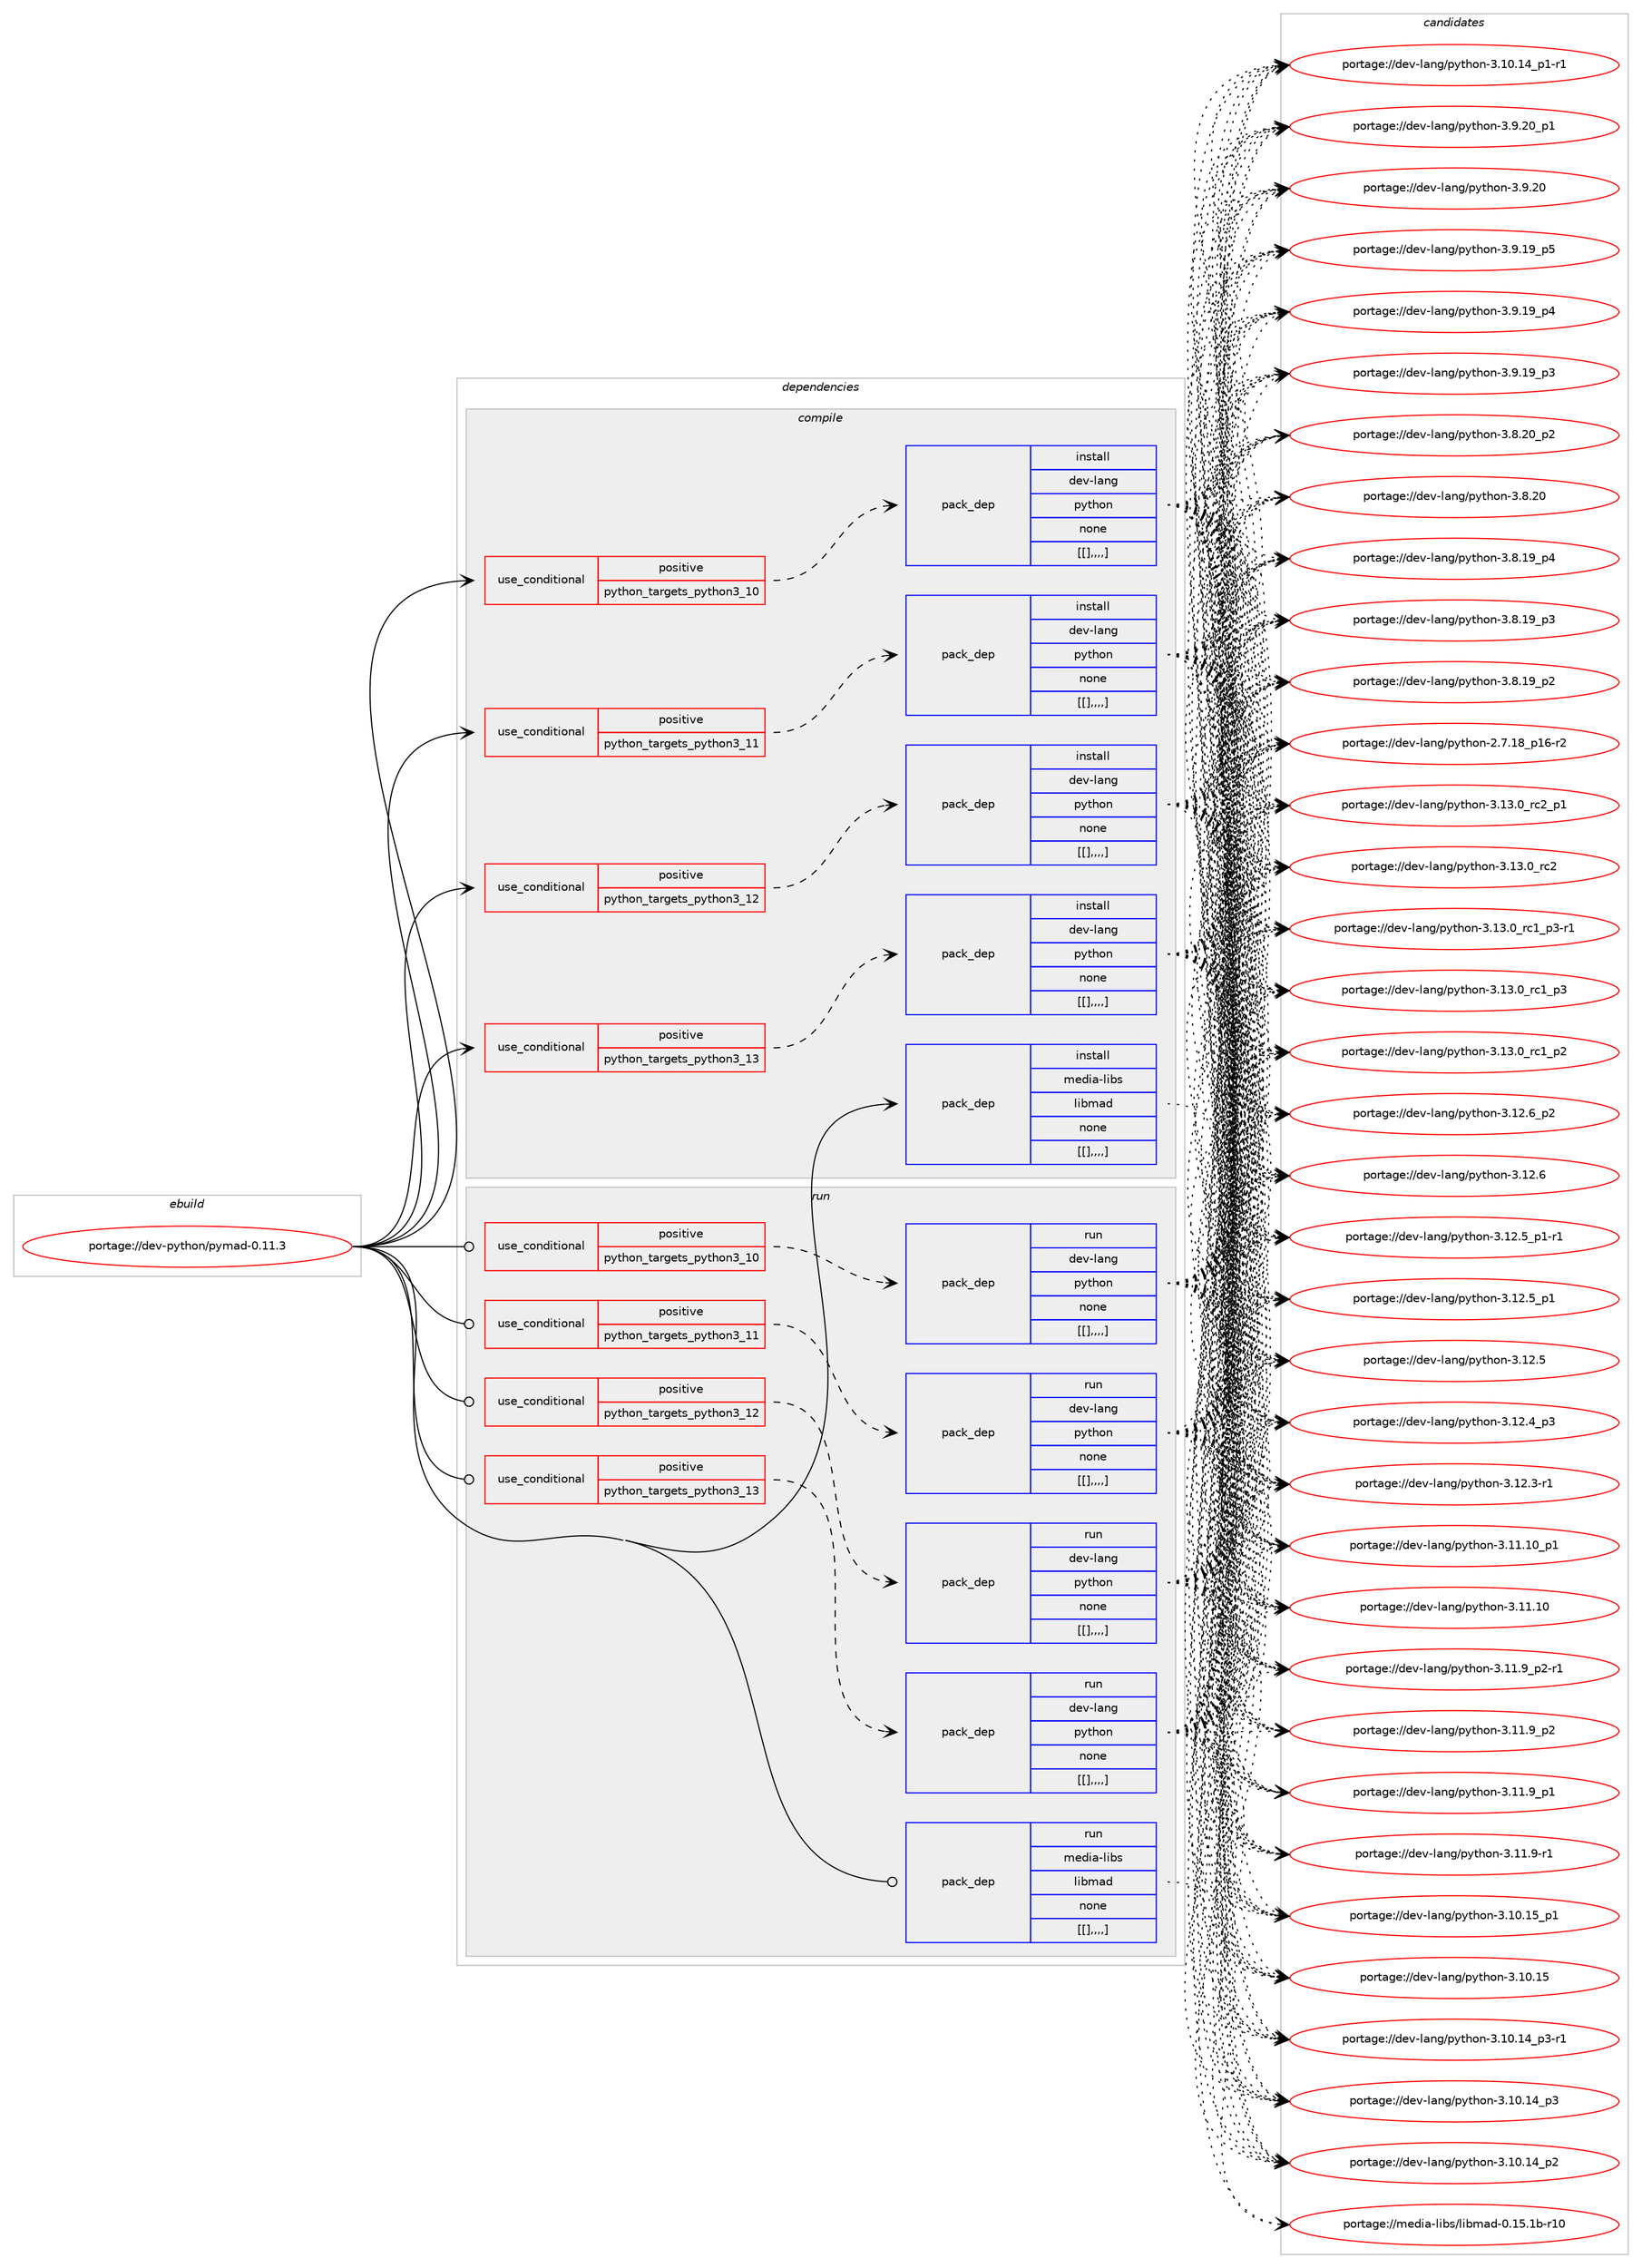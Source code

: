 digraph prolog {

# *************
# Graph options
# *************

newrank=true;
concentrate=true;
compound=true;
graph [rankdir=LR,fontname=Helvetica,fontsize=10,ranksep=1.5];#, ranksep=2.5, nodesep=0.2];
edge  [arrowhead=vee];
node  [fontname=Helvetica,fontsize=10];

# **********
# The ebuild
# **********

subgraph cluster_leftcol {
color=gray;
label=<<i>ebuild</i>>;
id [label="portage://dev-python/pymad-0.11.3", color=red, width=4, href="../dev-python/pymad-0.11.3.svg"];
}

# ****************
# The dependencies
# ****************

subgraph cluster_midcol {
color=gray;
label=<<i>dependencies</i>>;
subgraph cluster_compile {
fillcolor="#eeeeee";
style=filled;
label=<<i>compile</i>>;
subgraph cond38594 {
dependency159667 [label=<<TABLE BORDER="0" CELLBORDER="1" CELLSPACING="0" CELLPADDING="4"><TR><TD ROWSPAN="3" CELLPADDING="10">use_conditional</TD></TR><TR><TD>positive</TD></TR><TR><TD>python_targets_python3_10</TD></TR></TABLE>>, shape=none, color=red];
subgraph pack119848 {
dependency159668 [label=<<TABLE BORDER="0" CELLBORDER="1" CELLSPACING="0" CELLPADDING="4" WIDTH="220"><TR><TD ROWSPAN="6" CELLPADDING="30">pack_dep</TD></TR><TR><TD WIDTH="110">install</TD></TR><TR><TD>dev-lang</TD></TR><TR><TD>python</TD></TR><TR><TD>none</TD></TR><TR><TD>[[],,,,]</TD></TR></TABLE>>, shape=none, color=blue];
}
dependency159667:e -> dependency159668:w [weight=20,style="dashed",arrowhead="vee"];
}
id:e -> dependency159667:w [weight=20,style="solid",arrowhead="vee"];
subgraph cond38595 {
dependency159669 [label=<<TABLE BORDER="0" CELLBORDER="1" CELLSPACING="0" CELLPADDING="4"><TR><TD ROWSPAN="3" CELLPADDING="10">use_conditional</TD></TR><TR><TD>positive</TD></TR><TR><TD>python_targets_python3_11</TD></TR></TABLE>>, shape=none, color=red];
subgraph pack119849 {
dependency159670 [label=<<TABLE BORDER="0" CELLBORDER="1" CELLSPACING="0" CELLPADDING="4" WIDTH="220"><TR><TD ROWSPAN="6" CELLPADDING="30">pack_dep</TD></TR><TR><TD WIDTH="110">install</TD></TR><TR><TD>dev-lang</TD></TR><TR><TD>python</TD></TR><TR><TD>none</TD></TR><TR><TD>[[],,,,]</TD></TR></TABLE>>, shape=none, color=blue];
}
dependency159669:e -> dependency159670:w [weight=20,style="dashed",arrowhead="vee"];
}
id:e -> dependency159669:w [weight=20,style="solid",arrowhead="vee"];
subgraph cond38596 {
dependency159671 [label=<<TABLE BORDER="0" CELLBORDER="1" CELLSPACING="0" CELLPADDING="4"><TR><TD ROWSPAN="3" CELLPADDING="10">use_conditional</TD></TR><TR><TD>positive</TD></TR><TR><TD>python_targets_python3_12</TD></TR></TABLE>>, shape=none, color=red];
subgraph pack119850 {
dependency159672 [label=<<TABLE BORDER="0" CELLBORDER="1" CELLSPACING="0" CELLPADDING="4" WIDTH="220"><TR><TD ROWSPAN="6" CELLPADDING="30">pack_dep</TD></TR><TR><TD WIDTH="110">install</TD></TR><TR><TD>dev-lang</TD></TR><TR><TD>python</TD></TR><TR><TD>none</TD></TR><TR><TD>[[],,,,]</TD></TR></TABLE>>, shape=none, color=blue];
}
dependency159671:e -> dependency159672:w [weight=20,style="dashed",arrowhead="vee"];
}
id:e -> dependency159671:w [weight=20,style="solid",arrowhead="vee"];
subgraph cond38597 {
dependency159673 [label=<<TABLE BORDER="0" CELLBORDER="1" CELLSPACING="0" CELLPADDING="4"><TR><TD ROWSPAN="3" CELLPADDING="10">use_conditional</TD></TR><TR><TD>positive</TD></TR><TR><TD>python_targets_python3_13</TD></TR></TABLE>>, shape=none, color=red];
subgraph pack119851 {
dependency159674 [label=<<TABLE BORDER="0" CELLBORDER="1" CELLSPACING="0" CELLPADDING="4" WIDTH="220"><TR><TD ROWSPAN="6" CELLPADDING="30">pack_dep</TD></TR><TR><TD WIDTH="110">install</TD></TR><TR><TD>dev-lang</TD></TR><TR><TD>python</TD></TR><TR><TD>none</TD></TR><TR><TD>[[],,,,]</TD></TR></TABLE>>, shape=none, color=blue];
}
dependency159673:e -> dependency159674:w [weight=20,style="dashed",arrowhead="vee"];
}
id:e -> dependency159673:w [weight=20,style="solid",arrowhead="vee"];
subgraph pack119852 {
dependency159675 [label=<<TABLE BORDER="0" CELLBORDER="1" CELLSPACING="0" CELLPADDING="4" WIDTH="220"><TR><TD ROWSPAN="6" CELLPADDING="30">pack_dep</TD></TR><TR><TD WIDTH="110">install</TD></TR><TR><TD>media-libs</TD></TR><TR><TD>libmad</TD></TR><TR><TD>none</TD></TR><TR><TD>[[],,,,]</TD></TR></TABLE>>, shape=none, color=blue];
}
id:e -> dependency159675:w [weight=20,style="solid",arrowhead="vee"];
}
subgraph cluster_compileandrun {
fillcolor="#eeeeee";
style=filled;
label=<<i>compile and run</i>>;
}
subgraph cluster_run {
fillcolor="#eeeeee";
style=filled;
label=<<i>run</i>>;
subgraph cond38598 {
dependency159676 [label=<<TABLE BORDER="0" CELLBORDER="1" CELLSPACING="0" CELLPADDING="4"><TR><TD ROWSPAN="3" CELLPADDING="10">use_conditional</TD></TR><TR><TD>positive</TD></TR><TR><TD>python_targets_python3_10</TD></TR></TABLE>>, shape=none, color=red];
subgraph pack119853 {
dependency159677 [label=<<TABLE BORDER="0" CELLBORDER="1" CELLSPACING="0" CELLPADDING="4" WIDTH="220"><TR><TD ROWSPAN="6" CELLPADDING="30">pack_dep</TD></TR><TR><TD WIDTH="110">run</TD></TR><TR><TD>dev-lang</TD></TR><TR><TD>python</TD></TR><TR><TD>none</TD></TR><TR><TD>[[],,,,]</TD></TR></TABLE>>, shape=none, color=blue];
}
dependency159676:e -> dependency159677:w [weight=20,style="dashed",arrowhead="vee"];
}
id:e -> dependency159676:w [weight=20,style="solid",arrowhead="odot"];
subgraph cond38599 {
dependency159678 [label=<<TABLE BORDER="0" CELLBORDER="1" CELLSPACING="0" CELLPADDING="4"><TR><TD ROWSPAN="3" CELLPADDING="10">use_conditional</TD></TR><TR><TD>positive</TD></TR><TR><TD>python_targets_python3_11</TD></TR></TABLE>>, shape=none, color=red];
subgraph pack119854 {
dependency159679 [label=<<TABLE BORDER="0" CELLBORDER="1" CELLSPACING="0" CELLPADDING="4" WIDTH="220"><TR><TD ROWSPAN="6" CELLPADDING="30">pack_dep</TD></TR><TR><TD WIDTH="110">run</TD></TR><TR><TD>dev-lang</TD></TR><TR><TD>python</TD></TR><TR><TD>none</TD></TR><TR><TD>[[],,,,]</TD></TR></TABLE>>, shape=none, color=blue];
}
dependency159678:e -> dependency159679:w [weight=20,style="dashed",arrowhead="vee"];
}
id:e -> dependency159678:w [weight=20,style="solid",arrowhead="odot"];
subgraph cond38600 {
dependency159680 [label=<<TABLE BORDER="0" CELLBORDER="1" CELLSPACING="0" CELLPADDING="4"><TR><TD ROWSPAN="3" CELLPADDING="10">use_conditional</TD></TR><TR><TD>positive</TD></TR><TR><TD>python_targets_python3_12</TD></TR></TABLE>>, shape=none, color=red];
subgraph pack119855 {
dependency159681 [label=<<TABLE BORDER="0" CELLBORDER="1" CELLSPACING="0" CELLPADDING="4" WIDTH="220"><TR><TD ROWSPAN="6" CELLPADDING="30">pack_dep</TD></TR><TR><TD WIDTH="110">run</TD></TR><TR><TD>dev-lang</TD></TR><TR><TD>python</TD></TR><TR><TD>none</TD></TR><TR><TD>[[],,,,]</TD></TR></TABLE>>, shape=none, color=blue];
}
dependency159680:e -> dependency159681:w [weight=20,style="dashed",arrowhead="vee"];
}
id:e -> dependency159680:w [weight=20,style="solid",arrowhead="odot"];
subgraph cond38601 {
dependency159682 [label=<<TABLE BORDER="0" CELLBORDER="1" CELLSPACING="0" CELLPADDING="4"><TR><TD ROWSPAN="3" CELLPADDING="10">use_conditional</TD></TR><TR><TD>positive</TD></TR><TR><TD>python_targets_python3_13</TD></TR></TABLE>>, shape=none, color=red];
subgraph pack119856 {
dependency159683 [label=<<TABLE BORDER="0" CELLBORDER="1" CELLSPACING="0" CELLPADDING="4" WIDTH="220"><TR><TD ROWSPAN="6" CELLPADDING="30">pack_dep</TD></TR><TR><TD WIDTH="110">run</TD></TR><TR><TD>dev-lang</TD></TR><TR><TD>python</TD></TR><TR><TD>none</TD></TR><TR><TD>[[],,,,]</TD></TR></TABLE>>, shape=none, color=blue];
}
dependency159682:e -> dependency159683:w [weight=20,style="dashed",arrowhead="vee"];
}
id:e -> dependency159682:w [weight=20,style="solid",arrowhead="odot"];
subgraph pack119857 {
dependency159684 [label=<<TABLE BORDER="0" CELLBORDER="1" CELLSPACING="0" CELLPADDING="4" WIDTH="220"><TR><TD ROWSPAN="6" CELLPADDING="30">pack_dep</TD></TR><TR><TD WIDTH="110">run</TD></TR><TR><TD>media-libs</TD></TR><TR><TD>libmad</TD></TR><TR><TD>none</TD></TR><TR><TD>[[],,,,]</TD></TR></TABLE>>, shape=none, color=blue];
}
id:e -> dependency159684:w [weight=20,style="solid",arrowhead="odot"];
}
}

# **************
# The candidates
# **************

subgraph cluster_choices {
rank=same;
color=gray;
label=<<i>candidates</i>>;

subgraph choice119848 {
color=black;
nodesep=1;
choice100101118451089711010347112121116104111110455146495146489511499509511249 [label="portage://dev-lang/python-3.13.0_rc2_p1", color=red, width=4,href="../dev-lang/python-3.13.0_rc2_p1.svg"];
choice10010111845108971101034711212111610411111045514649514648951149950 [label="portage://dev-lang/python-3.13.0_rc2", color=red, width=4,href="../dev-lang/python-3.13.0_rc2.svg"];
choice1001011184510897110103471121211161041111104551464951464895114994995112514511449 [label="portage://dev-lang/python-3.13.0_rc1_p3-r1", color=red, width=4,href="../dev-lang/python-3.13.0_rc1_p3-r1.svg"];
choice100101118451089711010347112121116104111110455146495146489511499499511251 [label="portage://dev-lang/python-3.13.0_rc1_p3", color=red, width=4,href="../dev-lang/python-3.13.0_rc1_p3.svg"];
choice100101118451089711010347112121116104111110455146495146489511499499511250 [label="portage://dev-lang/python-3.13.0_rc1_p2", color=red, width=4,href="../dev-lang/python-3.13.0_rc1_p2.svg"];
choice100101118451089711010347112121116104111110455146495046549511250 [label="portage://dev-lang/python-3.12.6_p2", color=red, width=4,href="../dev-lang/python-3.12.6_p2.svg"];
choice10010111845108971101034711212111610411111045514649504654 [label="portage://dev-lang/python-3.12.6", color=red, width=4,href="../dev-lang/python-3.12.6.svg"];
choice1001011184510897110103471121211161041111104551464950465395112494511449 [label="portage://dev-lang/python-3.12.5_p1-r1", color=red, width=4,href="../dev-lang/python-3.12.5_p1-r1.svg"];
choice100101118451089711010347112121116104111110455146495046539511249 [label="portage://dev-lang/python-3.12.5_p1", color=red, width=4,href="../dev-lang/python-3.12.5_p1.svg"];
choice10010111845108971101034711212111610411111045514649504653 [label="portage://dev-lang/python-3.12.5", color=red, width=4,href="../dev-lang/python-3.12.5.svg"];
choice100101118451089711010347112121116104111110455146495046529511251 [label="portage://dev-lang/python-3.12.4_p3", color=red, width=4,href="../dev-lang/python-3.12.4_p3.svg"];
choice100101118451089711010347112121116104111110455146495046514511449 [label="portage://dev-lang/python-3.12.3-r1", color=red, width=4,href="../dev-lang/python-3.12.3-r1.svg"];
choice10010111845108971101034711212111610411111045514649494649489511249 [label="portage://dev-lang/python-3.11.10_p1", color=red, width=4,href="../dev-lang/python-3.11.10_p1.svg"];
choice1001011184510897110103471121211161041111104551464949464948 [label="portage://dev-lang/python-3.11.10", color=red, width=4,href="../dev-lang/python-3.11.10.svg"];
choice1001011184510897110103471121211161041111104551464949465795112504511449 [label="portage://dev-lang/python-3.11.9_p2-r1", color=red, width=4,href="../dev-lang/python-3.11.9_p2-r1.svg"];
choice100101118451089711010347112121116104111110455146494946579511250 [label="portage://dev-lang/python-3.11.9_p2", color=red, width=4,href="../dev-lang/python-3.11.9_p2.svg"];
choice100101118451089711010347112121116104111110455146494946579511249 [label="portage://dev-lang/python-3.11.9_p1", color=red, width=4,href="../dev-lang/python-3.11.9_p1.svg"];
choice100101118451089711010347112121116104111110455146494946574511449 [label="portage://dev-lang/python-3.11.9-r1", color=red, width=4,href="../dev-lang/python-3.11.9-r1.svg"];
choice10010111845108971101034711212111610411111045514649484649539511249 [label="portage://dev-lang/python-3.10.15_p1", color=red, width=4,href="../dev-lang/python-3.10.15_p1.svg"];
choice1001011184510897110103471121211161041111104551464948464953 [label="portage://dev-lang/python-3.10.15", color=red, width=4,href="../dev-lang/python-3.10.15.svg"];
choice100101118451089711010347112121116104111110455146494846495295112514511449 [label="portage://dev-lang/python-3.10.14_p3-r1", color=red, width=4,href="../dev-lang/python-3.10.14_p3-r1.svg"];
choice10010111845108971101034711212111610411111045514649484649529511251 [label="portage://dev-lang/python-3.10.14_p3", color=red, width=4,href="../dev-lang/python-3.10.14_p3.svg"];
choice10010111845108971101034711212111610411111045514649484649529511250 [label="portage://dev-lang/python-3.10.14_p2", color=red, width=4,href="../dev-lang/python-3.10.14_p2.svg"];
choice100101118451089711010347112121116104111110455146494846495295112494511449 [label="portage://dev-lang/python-3.10.14_p1-r1", color=red, width=4,href="../dev-lang/python-3.10.14_p1-r1.svg"];
choice100101118451089711010347112121116104111110455146574650489511249 [label="portage://dev-lang/python-3.9.20_p1", color=red, width=4,href="../dev-lang/python-3.9.20_p1.svg"];
choice10010111845108971101034711212111610411111045514657465048 [label="portage://dev-lang/python-3.9.20", color=red, width=4,href="../dev-lang/python-3.9.20.svg"];
choice100101118451089711010347112121116104111110455146574649579511253 [label="portage://dev-lang/python-3.9.19_p5", color=red, width=4,href="../dev-lang/python-3.9.19_p5.svg"];
choice100101118451089711010347112121116104111110455146574649579511252 [label="portage://dev-lang/python-3.9.19_p4", color=red, width=4,href="../dev-lang/python-3.9.19_p4.svg"];
choice100101118451089711010347112121116104111110455146574649579511251 [label="portage://dev-lang/python-3.9.19_p3", color=red, width=4,href="../dev-lang/python-3.9.19_p3.svg"];
choice100101118451089711010347112121116104111110455146564650489511250 [label="portage://dev-lang/python-3.8.20_p2", color=red, width=4,href="../dev-lang/python-3.8.20_p2.svg"];
choice10010111845108971101034711212111610411111045514656465048 [label="portage://dev-lang/python-3.8.20", color=red, width=4,href="../dev-lang/python-3.8.20.svg"];
choice100101118451089711010347112121116104111110455146564649579511252 [label="portage://dev-lang/python-3.8.19_p4", color=red, width=4,href="../dev-lang/python-3.8.19_p4.svg"];
choice100101118451089711010347112121116104111110455146564649579511251 [label="portage://dev-lang/python-3.8.19_p3", color=red, width=4,href="../dev-lang/python-3.8.19_p3.svg"];
choice100101118451089711010347112121116104111110455146564649579511250 [label="portage://dev-lang/python-3.8.19_p2", color=red, width=4,href="../dev-lang/python-3.8.19_p2.svg"];
choice100101118451089711010347112121116104111110455046554649569511249544511450 [label="portage://dev-lang/python-2.7.18_p16-r2", color=red, width=4,href="../dev-lang/python-2.7.18_p16-r2.svg"];
dependency159668:e -> choice100101118451089711010347112121116104111110455146495146489511499509511249:w [style=dotted,weight="100"];
dependency159668:e -> choice10010111845108971101034711212111610411111045514649514648951149950:w [style=dotted,weight="100"];
dependency159668:e -> choice1001011184510897110103471121211161041111104551464951464895114994995112514511449:w [style=dotted,weight="100"];
dependency159668:e -> choice100101118451089711010347112121116104111110455146495146489511499499511251:w [style=dotted,weight="100"];
dependency159668:e -> choice100101118451089711010347112121116104111110455146495146489511499499511250:w [style=dotted,weight="100"];
dependency159668:e -> choice100101118451089711010347112121116104111110455146495046549511250:w [style=dotted,weight="100"];
dependency159668:e -> choice10010111845108971101034711212111610411111045514649504654:w [style=dotted,weight="100"];
dependency159668:e -> choice1001011184510897110103471121211161041111104551464950465395112494511449:w [style=dotted,weight="100"];
dependency159668:e -> choice100101118451089711010347112121116104111110455146495046539511249:w [style=dotted,weight="100"];
dependency159668:e -> choice10010111845108971101034711212111610411111045514649504653:w [style=dotted,weight="100"];
dependency159668:e -> choice100101118451089711010347112121116104111110455146495046529511251:w [style=dotted,weight="100"];
dependency159668:e -> choice100101118451089711010347112121116104111110455146495046514511449:w [style=dotted,weight="100"];
dependency159668:e -> choice10010111845108971101034711212111610411111045514649494649489511249:w [style=dotted,weight="100"];
dependency159668:e -> choice1001011184510897110103471121211161041111104551464949464948:w [style=dotted,weight="100"];
dependency159668:e -> choice1001011184510897110103471121211161041111104551464949465795112504511449:w [style=dotted,weight="100"];
dependency159668:e -> choice100101118451089711010347112121116104111110455146494946579511250:w [style=dotted,weight="100"];
dependency159668:e -> choice100101118451089711010347112121116104111110455146494946579511249:w [style=dotted,weight="100"];
dependency159668:e -> choice100101118451089711010347112121116104111110455146494946574511449:w [style=dotted,weight="100"];
dependency159668:e -> choice10010111845108971101034711212111610411111045514649484649539511249:w [style=dotted,weight="100"];
dependency159668:e -> choice1001011184510897110103471121211161041111104551464948464953:w [style=dotted,weight="100"];
dependency159668:e -> choice100101118451089711010347112121116104111110455146494846495295112514511449:w [style=dotted,weight="100"];
dependency159668:e -> choice10010111845108971101034711212111610411111045514649484649529511251:w [style=dotted,weight="100"];
dependency159668:e -> choice10010111845108971101034711212111610411111045514649484649529511250:w [style=dotted,weight="100"];
dependency159668:e -> choice100101118451089711010347112121116104111110455146494846495295112494511449:w [style=dotted,weight="100"];
dependency159668:e -> choice100101118451089711010347112121116104111110455146574650489511249:w [style=dotted,weight="100"];
dependency159668:e -> choice10010111845108971101034711212111610411111045514657465048:w [style=dotted,weight="100"];
dependency159668:e -> choice100101118451089711010347112121116104111110455146574649579511253:w [style=dotted,weight="100"];
dependency159668:e -> choice100101118451089711010347112121116104111110455146574649579511252:w [style=dotted,weight="100"];
dependency159668:e -> choice100101118451089711010347112121116104111110455146574649579511251:w [style=dotted,weight="100"];
dependency159668:e -> choice100101118451089711010347112121116104111110455146564650489511250:w [style=dotted,weight="100"];
dependency159668:e -> choice10010111845108971101034711212111610411111045514656465048:w [style=dotted,weight="100"];
dependency159668:e -> choice100101118451089711010347112121116104111110455146564649579511252:w [style=dotted,weight="100"];
dependency159668:e -> choice100101118451089711010347112121116104111110455146564649579511251:w [style=dotted,weight="100"];
dependency159668:e -> choice100101118451089711010347112121116104111110455146564649579511250:w [style=dotted,weight="100"];
dependency159668:e -> choice100101118451089711010347112121116104111110455046554649569511249544511450:w [style=dotted,weight="100"];
}
subgraph choice119849 {
color=black;
nodesep=1;
choice100101118451089711010347112121116104111110455146495146489511499509511249 [label="portage://dev-lang/python-3.13.0_rc2_p1", color=red, width=4,href="../dev-lang/python-3.13.0_rc2_p1.svg"];
choice10010111845108971101034711212111610411111045514649514648951149950 [label="portage://dev-lang/python-3.13.0_rc2", color=red, width=4,href="../dev-lang/python-3.13.0_rc2.svg"];
choice1001011184510897110103471121211161041111104551464951464895114994995112514511449 [label="portage://dev-lang/python-3.13.0_rc1_p3-r1", color=red, width=4,href="../dev-lang/python-3.13.0_rc1_p3-r1.svg"];
choice100101118451089711010347112121116104111110455146495146489511499499511251 [label="portage://dev-lang/python-3.13.0_rc1_p3", color=red, width=4,href="../dev-lang/python-3.13.0_rc1_p3.svg"];
choice100101118451089711010347112121116104111110455146495146489511499499511250 [label="portage://dev-lang/python-3.13.0_rc1_p2", color=red, width=4,href="../dev-lang/python-3.13.0_rc1_p2.svg"];
choice100101118451089711010347112121116104111110455146495046549511250 [label="portage://dev-lang/python-3.12.6_p2", color=red, width=4,href="../dev-lang/python-3.12.6_p2.svg"];
choice10010111845108971101034711212111610411111045514649504654 [label="portage://dev-lang/python-3.12.6", color=red, width=4,href="../dev-lang/python-3.12.6.svg"];
choice1001011184510897110103471121211161041111104551464950465395112494511449 [label="portage://dev-lang/python-3.12.5_p1-r1", color=red, width=4,href="../dev-lang/python-3.12.5_p1-r1.svg"];
choice100101118451089711010347112121116104111110455146495046539511249 [label="portage://dev-lang/python-3.12.5_p1", color=red, width=4,href="../dev-lang/python-3.12.5_p1.svg"];
choice10010111845108971101034711212111610411111045514649504653 [label="portage://dev-lang/python-3.12.5", color=red, width=4,href="../dev-lang/python-3.12.5.svg"];
choice100101118451089711010347112121116104111110455146495046529511251 [label="portage://dev-lang/python-3.12.4_p3", color=red, width=4,href="../dev-lang/python-3.12.4_p3.svg"];
choice100101118451089711010347112121116104111110455146495046514511449 [label="portage://dev-lang/python-3.12.3-r1", color=red, width=4,href="../dev-lang/python-3.12.3-r1.svg"];
choice10010111845108971101034711212111610411111045514649494649489511249 [label="portage://dev-lang/python-3.11.10_p1", color=red, width=4,href="../dev-lang/python-3.11.10_p1.svg"];
choice1001011184510897110103471121211161041111104551464949464948 [label="portage://dev-lang/python-3.11.10", color=red, width=4,href="../dev-lang/python-3.11.10.svg"];
choice1001011184510897110103471121211161041111104551464949465795112504511449 [label="portage://dev-lang/python-3.11.9_p2-r1", color=red, width=4,href="../dev-lang/python-3.11.9_p2-r1.svg"];
choice100101118451089711010347112121116104111110455146494946579511250 [label="portage://dev-lang/python-3.11.9_p2", color=red, width=4,href="../dev-lang/python-3.11.9_p2.svg"];
choice100101118451089711010347112121116104111110455146494946579511249 [label="portage://dev-lang/python-3.11.9_p1", color=red, width=4,href="../dev-lang/python-3.11.9_p1.svg"];
choice100101118451089711010347112121116104111110455146494946574511449 [label="portage://dev-lang/python-3.11.9-r1", color=red, width=4,href="../dev-lang/python-3.11.9-r1.svg"];
choice10010111845108971101034711212111610411111045514649484649539511249 [label="portage://dev-lang/python-3.10.15_p1", color=red, width=4,href="../dev-lang/python-3.10.15_p1.svg"];
choice1001011184510897110103471121211161041111104551464948464953 [label="portage://dev-lang/python-3.10.15", color=red, width=4,href="../dev-lang/python-3.10.15.svg"];
choice100101118451089711010347112121116104111110455146494846495295112514511449 [label="portage://dev-lang/python-3.10.14_p3-r1", color=red, width=4,href="../dev-lang/python-3.10.14_p3-r1.svg"];
choice10010111845108971101034711212111610411111045514649484649529511251 [label="portage://dev-lang/python-3.10.14_p3", color=red, width=4,href="../dev-lang/python-3.10.14_p3.svg"];
choice10010111845108971101034711212111610411111045514649484649529511250 [label="portage://dev-lang/python-3.10.14_p2", color=red, width=4,href="../dev-lang/python-3.10.14_p2.svg"];
choice100101118451089711010347112121116104111110455146494846495295112494511449 [label="portage://dev-lang/python-3.10.14_p1-r1", color=red, width=4,href="../dev-lang/python-3.10.14_p1-r1.svg"];
choice100101118451089711010347112121116104111110455146574650489511249 [label="portage://dev-lang/python-3.9.20_p1", color=red, width=4,href="../dev-lang/python-3.9.20_p1.svg"];
choice10010111845108971101034711212111610411111045514657465048 [label="portage://dev-lang/python-3.9.20", color=red, width=4,href="../dev-lang/python-3.9.20.svg"];
choice100101118451089711010347112121116104111110455146574649579511253 [label="portage://dev-lang/python-3.9.19_p5", color=red, width=4,href="../dev-lang/python-3.9.19_p5.svg"];
choice100101118451089711010347112121116104111110455146574649579511252 [label="portage://dev-lang/python-3.9.19_p4", color=red, width=4,href="../dev-lang/python-3.9.19_p4.svg"];
choice100101118451089711010347112121116104111110455146574649579511251 [label="portage://dev-lang/python-3.9.19_p3", color=red, width=4,href="../dev-lang/python-3.9.19_p3.svg"];
choice100101118451089711010347112121116104111110455146564650489511250 [label="portage://dev-lang/python-3.8.20_p2", color=red, width=4,href="../dev-lang/python-3.8.20_p2.svg"];
choice10010111845108971101034711212111610411111045514656465048 [label="portage://dev-lang/python-3.8.20", color=red, width=4,href="../dev-lang/python-3.8.20.svg"];
choice100101118451089711010347112121116104111110455146564649579511252 [label="portage://dev-lang/python-3.8.19_p4", color=red, width=4,href="../dev-lang/python-3.8.19_p4.svg"];
choice100101118451089711010347112121116104111110455146564649579511251 [label="portage://dev-lang/python-3.8.19_p3", color=red, width=4,href="../dev-lang/python-3.8.19_p3.svg"];
choice100101118451089711010347112121116104111110455146564649579511250 [label="portage://dev-lang/python-3.8.19_p2", color=red, width=4,href="../dev-lang/python-3.8.19_p2.svg"];
choice100101118451089711010347112121116104111110455046554649569511249544511450 [label="portage://dev-lang/python-2.7.18_p16-r2", color=red, width=4,href="../dev-lang/python-2.7.18_p16-r2.svg"];
dependency159670:e -> choice100101118451089711010347112121116104111110455146495146489511499509511249:w [style=dotted,weight="100"];
dependency159670:e -> choice10010111845108971101034711212111610411111045514649514648951149950:w [style=dotted,weight="100"];
dependency159670:e -> choice1001011184510897110103471121211161041111104551464951464895114994995112514511449:w [style=dotted,weight="100"];
dependency159670:e -> choice100101118451089711010347112121116104111110455146495146489511499499511251:w [style=dotted,weight="100"];
dependency159670:e -> choice100101118451089711010347112121116104111110455146495146489511499499511250:w [style=dotted,weight="100"];
dependency159670:e -> choice100101118451089711010347112121116104111110455146495046549511250:w [style=dotted,weight="100"];
dependency159670:e -> choice10010111845108971101034711212111610411111045514649504654:w [style=dotted,weight="100"];
dependency159670:e -> choice1001011184510897110103471121211161041111104551464950465395112494511449:w [style=dotted,weight="100"];
dependency159670:e -> choice100101118451089711010347112121116104111110455146495046539511249:w [style=dotted,weight="100"];
dependency159670:e -> choice10010111845108971101034711212111610411111045514649504653:w [style=dotted,weight="100"];
dependency159670:e -> choice100101118451089711010347112121116104111110455146495046529511251:w [style=dotted,weight="100"];
dependency159670:e -> choice100101118451089711010347112121116104111110455146495046514511449:w [style=dotted,weight="100"];
dependency159670:e -> choice10010111845108971101034711212111610411111045514649494649489511249:w [style=dotted,weight="100"];
dependency159670:e -> choice1001011184510897110103471121211161041111104551464949464948:w [style=dotted,weight="100"];
dependency159670:e -> choice1001011184510897110103471121211161041111104551464949465795112504511449:w [style=dotted,weight="100"];
dependency159670:e -> choice100101118451089711010347112121116104111110455146494946579511250:w [style=dotted,weight="100"];
dependency159670:e -> choice100101118451089711010347112121116104111110455146494946579511249:w [style=dotted,weight="100"];
dependency159670:e -> choice100101118451089711010347112121116104111110455146494946574511449:w [style=dotted,weight="100"];
dependency159670:e -> choice10010111845108971101034711212111610411111045514649484649539511249:w [style=dotted,weight="100"];
dependency159670:e -> choice1001011184510897110103471121211161041111104551464948464953:w [style=dotted,weight="100"];
dependency159670:e -> choice100101118451089711010347112121116104111110455146494846495295112514511449:w [style=dotted,weight="100"];
dependency159670:e -> choice10010111845108971101034711212111610411111045514649484649529511251:w [style=dotted,weight="100"];
dependency159670:e -> choice10010111845108971101034711212111610411111045514649484649529511250:w [style=dotted,weight="100"];
dependency159670:e -> choice100101118451089711010347112121116104111110455146494846495295112494511449:w [style=dotted,weight="100"];
dependency159670:e -> choice100101118451089711010347112121116104111110455146574650489511249:w [style=dotted,weight="100"];
dependency159670:e -> choice10010111845108971101034711212111610411111045514657465048:w [style=dotted,weight="100"];
dependency159670:e -> choice100101118451089711010347112121116104111110455146574649579511253:w [style=dotted,weight="100"];
dependency159670:e -> choice100101118451089711010347112121116104111110455146574649579511252:w [style=dotted,weight="100"];
dependency159670:e -> choice100101118451089711010347112121116104111110455146574649579511251:w [style=dotted,weight="100"];
dependency159670:e -> choice100101118451089711010347112121116104111110455146564650489511250:w [style=dotted,weight="100"];
dependency159670:e -> choice10010111845108971101034711212111610411111045514656465048:w [style=dotted,weight="100"];
dependency159670:e -> choice100101118451089711010347112121116104111110455146564649579511252:w [style=dotted,weight="100"];
dependency159670:e -> choice100101118451089711010347112121116104111110455146564649579511251:w [style=dotted,weight="100"];
dependency159670:e -> choice100101118451089711010347112121116104111110455146564649579511250:w [style=dotted,weight="100"];
dependency159670:e -> choice100101118451089711010347112121116104111110455046554649569511249544511450:w [style=dotted,weight="100"];
}
subgraph choice119850 {
color=black;
nodesep=1;
choice100101118451089711010347112121116104111110455146495146489511499509511249 [label="portage://dev-lang/python-3.13.0_rc2_p1", color=red, width=4,href="../dev-lang/python-3.13.0_rc2_p1.svg"];
choice10010111845108971101034711212111610411111045514649514648951149950 [label="portage://dev-lang/python-3.13.0_rc2", color=red, width=4,href="../dev-lang/python-3.13.0_rc2.svg"];
choice1001011184510897110103471121211161041111104551464951464895114994995112514511449 [label="portage://dev-lang/python-3.13.0_rc1_p3-r1", color=red, width=4,href="../dev-lang/python-3.13.0_rc1_p3-r1.svg"];
choice100101118451089711010347112121116104111110455146495146489511499499511251 [label="portage://dev-lang/python-3.13.0_rc1_p3", color=red, width=4,href="../dev-lang/python-3.13.0_rc1_p3.svg"];
choice100101118451089711010347112121116104111110455146495146489511499499511250 [label="portage://dev-lang/python-3.13.0_rc1_p2", color=red, width=4,href="../dev-lang/python-3.13.0_rc1_p2.svg"];
choice100101118451089711010347112121116104111110455146495046549511250 [label="portage://dev-lang/python-3.12.6_p2", color=red, width=4,href="../dev-lang/python-3.12.6_p2.svg"];
choice10010111845108971101034711212111610411111045514649504654 [label="portage://dev-lang/python-3.12.6", color=red, width=4,href="../dev-lang/python-3.12.6.svg"];
choice1001011184510897110103471121211161041111104551464950465395112494511449 [label="portage://dev-lang/python-3.12.5_p1-r1", color=red, width=4,href="../dev-lang/python-3.12.5_p1-r1.svg"];
choice100101118451089711010347112121116104111110455146495046539511249 [label="portage://dev-lang/python-3.12.5_p1", color=red, width=4,href="../dev-lang/python-3.12.5_p1.svg"];
choice10010111845108971101034711212111610411111045514649504653 [label="portage://dev-lang/python-3.12.5", color=red, width=4,href="../dev-lang/python-3.12.5.svg"];
choice100101118451089711010347112121116104111110455146495046529511251 [label="portage://dev-lang/python-3.12.4_p3", color=red, width=4,href="../dev-lang/python-3.12.4_p3.svg"];
choice100101118451089711010347112121116104111110455146495046514511449 [label="portage://dev-lang/python-3.12.3-r1", color=red, width=4,href="../dev-lang/python-3.12.3-r1.svg"];
choice10010111845108971101034711212111610411111045514649494649489511249 [label="portage://dev-lang/python-3.11.10_p1", color=red, width=4,href="../dev-lang/python-3.11.10_p1.svg"];
choice1001011184510897110103471121211161041111104551464949464948 [label="portage://dev-lang/python-3.11.10", color=red, width=4,href="../dev-lang/python-3.11.10.svg"];
choice1001011184510897110103471121211161041111104551464949465795112504511449 [label="portage://dev-lang/python-3.11.9_p2-r1", color=red, width=4,href="../dev-lang/python-3.11.9_p2-r1.svg"];
choice100101118451089711010347112121116104111110455146494946579511250 [label="portage://dev-lang/python-3.11.9_p2", color=red, width=4,href="../dev-lang/python-3.11.9_p2.svg"];
choice100101118451089711010347112121116104111110455146494946579511249 [label="portage://dev-lang/python-3.11.9_p1", color=red, width=4,href="../dev-lang/python-3.11.9_p1.svg"];
choice100101118451089711010347112121116104111110455146494946574511449 [label="portage://dev-lang/python-3.11.9-r1", color=red, width=4,href="../dev-lang/python-3.11.9-r1.svg"];
choice10010111845108971101034711212111610411111045514649484649539511249 [label="portage://dev-lang/python-3.10.15_p1", color=red, width=4,href="../dev-lang/python-3.10.15_p1.svg"];
choice1001011184510897110103471121211161041111104551464948464953 [label="portage://dev-lang/python-3.10.15", color=red, width=4,href="../dev-lang/python-3.10.15.svg"];
choice100101118451089711010347112121116104111110455146494846495295112514511449 [label="portage://dev-lang/python-3.10.14_p3-r1", color=red, width=4,href="../dev-lang/python-3.10.14_p3-r1.svg"];
choice10010111845108971101034711212111610411111045514649484649529511251 [label="portage://dev-lang/python-3.10.14_p3", color=red, width=4,href="../dev-lang/python-3.10.14_p3.svg"];
choice10010111845108971101034711212111610411111045514649484649529511250 [label="portage://dev-lang/python-3.10.14_p2", color=red, width=4,href="../dev-lang/python-3.10.14_p2.svg"];
choice100101118451089711010347112121116104111110455146494846495295112494511449 [label="portage://dev-lang/python-3.10.14_p1-r1", color=red, width=4,href="../dev-lang/python-3.10.14_p1-r1.svg"];
choice100101118451089711010347112121116104111110455146574650489511249 [label="portage://dev-lang/python-3.9.20_p1", color=red, width=4,href="../dev-lang/python-3.9.20_p1.svg"];
choice10010111845108971101034711212111610411111045514657465048 [label="portage://dev-lang/python-3.9.20", color=red, width=4,href="../dev-lang/python-3.9.20.svg"];
choice100101118451089711010347112121116104111110455146574649579511253 [label="portage://dev-lang/python-3.9.19_p5", color=red, width=4,href="../dev-lang/python-3.9.19_p5.svg"];
choice100101118451089711010347112121116104111110455146574649579511252 [label="portage://dev-lang/python-3.9.19_p4", color=red, width=4,href="../dev-lang/python-3.9.19_p4.svg"];
choice100101118451089711010347112121116104111110455146574649579511251 [label="portage://dev-lang/python-3.9.19_p3", color=red, width=4,href="../dev-lang/python-3.9.19_p3.svg"];
choice100101118451089711010347112121116104111110455146564650489511250 [label="portage://dev-lang/python-3.8.20_p2", color=red, width=4,href="../dev-lang/python-3.8.20_p2.svg"];
choice10010111845108971101034711212111610411111045514656465048 [label="portage://dev-lang/python-3.8.20", color=red, width=4,href="../dev-lang/python-3.8.20.svg"];
choice100101118451089711010347112121116104111110455146564649579511252 [label="portage://dev-lang/python-3.8.19_p4", color=red, width=4,href="../dev-lang/python-3.8.19_p4.svg"];
choice100101118451089711010347112121116104111110455146564649579511251 [label="portage://dev-lang/python-3.8.19_p3", color=red, width=4,href="../dev-lang/python-3.8.19_p3.svg"];
choice100101118451089711010347112121116104111110455146564649579511250 [label="portage://dev-lang/python-3.8.19_p2", color=red, width=4,href="../dev-lang/python-3.8.19_p2.svg"];
choice100101118451089711010347112121116104111110455046554649569511249544511450 [label="portage://dev-lang/python-2.7.18_p16-r2", color=red, width=4,href="../dev-lang/python-2.7.18_p16-r2.svg"];
dependency159672:e -> choice100101118451089711010347112121116104111110455146495146489511499509511249:w [style=dotted,weight="100"];
dependency159672:e -> choice10010111845108971101034711212111610411111045514649514648951149950:w [style=dotted,weight="100"];
dependency159672:e -> choice1001011184510897110103471121211161041111104551464951464895114994995112514511449:w [style=dotted,weight="100"];
dependency159672:e -> choice100101118451089711010347112121116104111110455146495146489511499499511251:w [style=dotted,weight="100"];
dependency159672:e -> choice100101118451089711010347112121116104111110455146495146489511499499511250:w [style=dotted,weight="100"];
dependency159672:e -> choice100101118451089711010347112121116104111110455146495046549511250:w [style=dotted,weight="100"];
dependency159672:e -> choice10010111845108971101034711212111610411111045514649504654:w [style=dotted,weight="100"];
dependency159672:e -> choice1001011184510897110103471121211161041111104551464950465395112494511449:w [style=dotted,weight="100"];
dependency159672:e -> choice100101118451089711010347112121116104111110455146495046539511249:w [style=dotted,weight="100"];
dependency159672:e -> choice10010111845108971101034711212111610411111045514649504653:w [style=dotted,weight="100"];
dependency159672:e -> choice100101118451089711010347112121116104111110455146495046529511251:w [style=dotted,weight="100"];
dependency159672:e -> choice100101118451089711010347112121116104111110455146495046514511449:w [style=dotted,weight="100"];
dependency159672:e -> choice10010111845108971101034711212111610411111045514649494649489511249:w [style=dotted,weight="100"];
dependency159672:e -> choice1001011184510897110103471121211161041111104551464949464948:w [style=dotted,weight="100"];
dependency159672:e -> choice1001011184510897110103471121211161041111104551464949465795112504511449:w [style=dotted,weight="100"];
dependency159672:e -> choice100101118451089711010347112121116104111110455146494946579511250:w [style=dotted,weight="100"];
dependency159672:e -> choice100101118451089711010347112121116104111110455146494946579511249:w [style=dotted,weight="100"];
dependency159672:e -> choice100101118451089711010347112121116104111110455146494946574511449:w [style=dotted,weight="100"];
dependency159672:e -> choice10010111845108971101034711212111610411111045514649484649539511249:w [style=dotted,weight="100"];
dependency159672:e -> choice1001011184510897110103471121211161041111104551464948464953:w [style=dotted,weight="100"];
dependency159672:e -> choice100101118451089711010347112121116104111110455146494846495295112514511449:w [style=dotted,weight="100"];
dependency159672:e -> choice10010111845108971101034711212111610411111045514649484649529511251:w [style=dotted,weight="100"];
dependency159672:e -> choice10010111845108971101034711212111610411111045514649484649529511250:w [style=dotted,weight="100"];
dependency159672:e -> choice100101118451089711010347112121116104111110455146494846495295112494511449:w [style=dotted,weight="100"];
dependency159672:e -> choice100101118451089711010347112121116104111110455146574650489511249:w [style=dotted,weight="100"];
dependency159672:e -> choice10010111845108971101034711212111610411111045514657465048:w [style=dotted,weight="100"];
dependency159672:e -> choice100101118451089711010347112121116104111110455146574649579511253:w [style=dotted,weight="100"];
dependency159672:e -> choice100101118451089711010347112121116104111110455146574649579511252:w [style=dotted,weight="100"];
dependency159672:e -> choice100101118451089711010347112121116104111110455146574649579511251:w [style=dotted,weight="100"];
dependency159672:e -> choice100101118451089711010347112121116104111110455146564650489511250:w [style=dotted,weight="100"];
dependency159672:e -> choice10010111845108971101034711212111610411111045514656465048:w [style=dotted,weight="100"];
dependency159672:e -> choice100101118451089711010347112121116104111110455146564649579511252:w [style=dotted,weight="100"];
dependency159672:e -> choice100101118451089711010347112121116104111110455146564649579511251:w [style=dotted,weight="100"];
dependency159672:e -> choice100101118451089711010347112121116104111110455146564649579511250:w [style=dotted,weight="100"];
dependency159672:e -> choice100101118451089711010347112121116104111110455046554649569511249544511450:w [style=dotted,weight="100"];
}
subgraph choice119851 {
color=black;
nodesep=1;
choice100101118451089711010347112121116104111110455146495146489511499509511249 [label="portage://dev-lang/python-3.13.0_rc2_p1", color=red, width=4,href="../dev-lang/python-3.13.0_rc2_p1.svg"];
choice10010111845108971101034711212111610411111045514649514648951149950 [label="portage://dev-lang/python-3.13.0_rc2", color=red, width=4,href="../dev-lang/python-3.13.0_rc2.svg"];
choice1001011184510897110103471121211161041111104551464951464895114994995112514511449 [label="portage://dev-lang/python-3.13.0_rc1_p3-r1", color=red, width=4,href="../dev-lang/python-3.13.0_rc1_p3-r1.svg"];
choice100101118451089711010347112121116104111110455146495146489511499499511251 [label="portage://dev-lang/python-3.13.0_rc1_p3", color=red, width=4,href="../dev-lang/python-3.13.0_rc1_p3.svg"];
choice100101118451089711010347112121116104111110455146495146489511499499511250 [label="portage://dev-lang/python-3.13.0_rc1_p2", color=red, width=4,href="../dev-lang/python-3.13.0_rc1_p2.svg"];
choice100101118451089711010347112121116104111110455146495046549511250 [label="portage://dev-lang/python-3.12.6_p2", color=red, width=4,href="../dev-lang/python-3.12.6_p2.svg"];
choice10010111845108971101034711212111610411111045514649504654 [label="portage://dev-lang/python-3.12.6", color=red, width=4,href="../dev-lang/python-3.12.6.svg"];
choice1001011184510897110103471121211161041111104551464950465395112494511449 [label="portage://dev-lang/python-3.12.5_p1-r1", color=red, width=4,href="../dev-lang/python-3.12.5_p1-r1.svg"];
choice100101118451089711010347112121116104111110455146495046539511249 [label="portage://dev-lang/python-3.12.5_p1", color=red, width=4,href="../dev-lang/python-3.12.5_p1.svg"];
choice10010111845108971101034711212111610411111045514649504653 [label="portage://dev-lang/python-3.12.5", color=red, width=4,href="../dev-lang/python-3.12.5.svg"];
choice100101118451089711010347112121116104111110455146495046529511251 [label="portage://dev-lang/python-3.12.4_p3", color=red, width=4,href="../dev-lang/python-3.12.4_p3.svg"];
choice100101118451089711010347112121116104111110455146495046514511449 [label="portage://dev-lang/python-3.12.3-r1", color=red, width=4,href="../dev-lang/python-3.12.3-r1.svg"];
choice10010111845108971101034711212111610411111045514649494649489511249 [label="portage://dev-lang/python-3.11.10_p1", color=red, width=4,href="../dev-lang/python-3.11.10_p1.svg"];
choice1001011184510897110103471121211161041111104551464949464948 [label="portage://dev-lang/python-3.11.10", color=red, width=4,href="../dev-lang/python-3.11.10.svg"];
choice1001011184510897110103471121211161041111104551464949465795112504511449 [label="portage://dev-lang/python-3.11.9_p2-r1", color=red, width=4,href="../dev-lang/python-3.11.9_p2-r1.svg"];
choice100101118451089711010347112121116104111110455146494946579511250 [label="portage://dev-lang/python-3.11.9_p2", color=red, width=4,href="../dev-lang/python-3.11.9_p2.svg"];
choice100101118451089711010347112121116104111110455146494946579511249 [label="portage://dev-lang/python-3.11.9_p1", color=red, width=4,href="../dev-lang/python-3.11.9_p1.svg"];
choice100101118451089711010347112121116104111110455146494946574511449 [label="portage://dev-lang/python-3.11.9-r1", color=red, width=4,href="../dev-lang/python-3.11.9-r1.svg"];
choice10010111845108971101034711212111610411111045514649484649539511249 [label="portage://dev-lang/python-3.10.15_p1", color=red, width=4,href="../dev-lang/python-3.10.15_p1.svg"];
choice1001011184510897110103471121211161041111104551464948464953 [label="portage://dev-lang/python-3.10.15", color=red, width=4,href="../dev-lang/python-3.10.15.svg"];
choice100101118451089711010347112121116104111110455146494846495295112514511449 [label="portage://dev-lang/python-3.10.14_p3-r1", color=red, width=4,href="../dev-lang/python-3.10.14_p3-r1.svg"];
choice10010111845108971101034711212111610411111045514649484649529511251 [label="portage://dev-lang/python-3.10.14_p3", color=red, width=4,href="../dev-lang/python-3.10.14_p3.svg"];
choice10010111845108971101034711212111610411111045514649484649529511250 [label="portage://dev-lang/python-3.10.14_p2", color=red, width=4,href="../dev-lang/python-3.10.14_p2.svg"];
choice100101118451089711010347112121116104111110455146494846495295112494511449 [label="portage://dev-lang/python-3.10.14_p1-r1", color=red, width=4,href="../dev-lang/python-3.10.14_p1-r1.svg"];
choice100101118451089711010347112121116104111110455146574650489511249 [label="portage://dev-lang/python-3.9.20_p1", color=red, width=4,href="../dev-lang/python-3.9.20_p1.svg"];
choice10010111845108971101034711212111610411111045514657465048 [label="portage://dev-lang/python-3.9.20", color=red, width=4,href="../dev-lang/python-3.9.20.svg"];
choice100101118451089711010347112121116104111110455146574649579511253 [label="portage://dev-lang/python-3.9.19_p5", color=red, width=4,href="../dev-lang/python-3.9.19_p5.svg"];
choice100101118451089711010347112121116104111110455146574649579511252 [label="portage://dev-lang/python-3.9.19_p4", color=red, width=4,href="../dev-lang/python-3.9.19_p4.svg"];
choice100101118451089711010347112121116104111110455146574649579511251 [label="portage://dev-lang/python-3.9.19_p3", color=red, width=4,href="../dev-lang/python-3.9.19_p3.svg"];
choice100101118451089711010347112121116104111110455146564650489511250 [label="portage://dev-lang/python-3.8.20_p2", color=red, width=4,href="../dev-lang/python-3.8.20_p2.svg"];
choice10010111845108971101034711212111610411111045514656465048 [label="portage://dev-lang/python-3.8.20", color=red, width=4,href="../dev-lang/python-3.8.20.svg"];
choice100101118451089711010347112121116104111110455146564649579511252 [label="portage://dev-lang/python-3.8.19_p4", color=red, width=4,href="../dev-lang/python-3.8.19_p4.svg"];
choice100101118451089711010347112121116104111110455146564649579511251 [label="portage://dev-lang/python-3.8.19_p3", color=red, width=4,href="../dev-lang/python-3.8.19_p3.svg"];
choice100101118451089711010347112121116104111110455146564649579511250 [label="portage://dev-lang/python-3.8.19_p2", color=red, width=4,href="../dev-lang/python-3.8.19_p2.svg"];
choice100101118451089711010347112121116104111110455046554649569511249544511450 [label="portage://dev-lang/python-2.7.18_p16-r2", color=red, width=4,href="../dev-lang/python-2.7.18_p16-r2.svg"];
dependency159674:e -> choice100101118451089711010347112121116104111110455146495146489511499509511249:w [style=dotted,weight="100"];
dependency159674:e -> choice10010111845108971101034711212111610411111045514649514648951149950:w [style=dotted,weight="100"];
dependency159674:e -> choice1001011184510897110103471121211161041111104551464951464895114994995112514511449:w [style=dotted,weight="100"];
dependency159674:e -> choice100101118451089711010347112121116104111110455146495146489511499499511251:w [style=dotted,weight="100"];
dependency159674:e -> choice100101118451089711010347112121116104111110455146495146489511499499511250:w [style=dotted,weight="100"];
dependency159674:e -> choice100101118451089711010347112121116104111110455146495046549511250:w [style=dotted,weight="100"];
dependency159674:e -> choice10010111845108971101034711212111610411111045514649504654:w [style=dotted,weight="100"];
dependency159674:e -> choice1001011184510897110103471121211161041111104551464950465395112494511449:w [style=dotted,weight="100"];
dependency159674:e -> choice100101118451089711010347112121116104111110455146495046539511249:w [style=dotted,weight="100"];
dependency159674:e -> choice10010111845108971101034711212111610411111045514649504653:w [style=dotted,weight="100"];
dependency159674:e -> choice100101118451089711010347112121116104111110455146495046529511251:w [style=dotted,weight="100"];
dependency159674:e -> choice100101118451089711010347112121116104111110455146495046514511449:w [style=dotted,weight="100"];
dependency159674:e -> choice10010111845108971101034711212111610411111045514649494649489511249:w [style=dotted,weight="100"];
dependency159674:e -> choice1001011184510897110103471121211161041111104551464949464948:w [style=dotted,weight="100"];
dependency159674:e -> choice1001011184510897110103471121211161041111104551464949465795112504511449:w [style=dotted,weight="100"];
dependency159674:e -> choice100101118451089711010347112121116104111110455146494946579511250:w [style=dotted,weight="100"];
dependency159674:e -> choice100101118451089711010347112121116104111110455146494946579511249:w [style=dotted,weight="100"];
dependency159674:e -> choice100101118451089711010347112121116104111110455146494946574511449:w [style=dotted,weight="100"];
dependency159674:e -> choice10010111845108971101034711212111610411111045514649484649539511249:w [style=dotted,weight="100"];
dependency159674:e -> choice1001011184510897110103471121211161041111104551464948464953:w [style=dotted,weight="100"];
dependency159674:e -> choice100101118451089711010347112121116104111110455146494846495295112514511449:w [style=dotted,weight="100"];
dependency159674:e -> choice10010111845108971101034711212111610411111045514649484649529511251:w [style=dotted,weight="100"];
dependency159674:e -> choice10010111845108971101034711212111610411111045514649484649529511250:w [style=dotted,weight="100"];
dependency159674:e -> choice100101118451089711010347112121116104111110455146494846495295112494511449:w [style=dotted,weight="100"];
dependency159674:e -> choice100101118451089711010347112121116104111110455146574650489511249:w [style=dotted,weight="100"];
dependency159674:e -> choice10010111845108971101034711212111610411111045514657465048:w [style=dotted,weight="100"];
dependency159674:e -> choice100101118451089711010347112121116104111110455146574649579511253:w [style=dotted,weight="100"];
dependency159674:e -> choice100101118451089711010347112121116104111110455146574649579511252:w [style=dotted,weight="100"];
dependency159674:e -> choice100101118451089711010347112121116104111110455146574649579511251:w [style=dotted,weight="100"];
dependency159674:e -> choice100101118451089711010347112121116104111110455146564650489511250:w [style=dotted,weight="100"];
dependency159674:e -> choice10010111845108971101034711212111610411111045514656465048:w [style=dotted,weight="100"];
dependency159674:e -> choice100101118451089711010347112121116104111110455146564649579511252:w [style=dotted,weight="100"];
dependency159674:e -> choice100101118451089711010347112121116104111110455146564649579511251:w [style=dotted,weight="100"];
dependency159674:e -> choice100101118451089711010347112121116104111110455146564649579511250:w [style=dotted,weight="100"];
dependency159674:e -> choice100101118451089711010347112121116104111110455046554649569511249544511450:w [style=dotted,weight="100"];
}
subgraph choice119852 {
color=black;
nodesep=1;
choice1091011001059745108105981154710810598109971004548464953464998451144948 [label="portage://media-libs/libmad-0.15.1b-r10", color=red, width=4,href="../media-libs/libmad-0.15.1b-r10.svg"];
dependency159675:e -> choice1091011001059745108105981154710810598109971004548464953464998451144948:w [style=dotted,weight="100"];
}
subgraph choice119853 {
color=black;
nodesep=1;
choice100101118451089711010347112121116104111110455146495146489511499509511249 [label="portage://dev-lang/python-3.13.0_rc2_p1", color=red, width=4,href="../dev-lang/python-3.13.0_rc2_p1.svg"];
choice10010111845108971101034711212111610411111045514649514648951149950 [label="portage://dev-lang/python-3.13.0_rc2", color=red, width=4,href="../dev-lang/python-3.13.0_rc2.svg"];
choice1001011184510897110103471121211161041111104551464951464895114994995112514511449 [label="portage://dev-lang/python-3.13.0_rc1_p3-r1", color=red, width=4,href="../dev-lang/python-3.13.0_rc1_p3-r1.svg"];
choice100101118451089711010347112121116104111110455146495146489511499499511251 [label="portage://dev-lang/python-3.13.0_rc1_p3", color=red, width=4,href="../dev-lang/python-3.13.0_rc1_p3.svg"];
choice100101118451089711010347112121116104111110455146495146489511499499511250 [label="portage://dev-lang/python-3.13.0_rc1_p2", color=red, width=4,href="../dev-lang/python-3.13.0_rc1_p2.svg"];
choice100101118451089711010347112121116104111110455146495046549511250 [label="portage://dev-lang/python-3.12.6_p2", color=red, width=4,href="../dev-lang/python-3.12.6_p2.svg"];
choice10010111845108971101034711212111610411111045514649504654 [label="portage://dev-lang/python-3.12.6", color=red, width=4,href="../dev-lang/python-3.12.6.svg"];
choice1001011184510897110103471121211161041111104551464950465395112494511449 [label="portage://dev-lang/python-3.12.5_p1-r1", color=red, width=4,href="../dev-lang/python-3.12.5_p1-r1.svg"];
choice100101118451089711010347112121116104111110455146495046539511249 [label="portage://dev-lang/python-3.12.5_p1", color=red, width=4,href="../dev-lang/python-3.12.5_p1.svg"];
choice10010111845108971101034711212111610411111045514649504653 [label="portage://dev-lang/python-3.12.5", color=red, width=4,href="../dev-lang/python-3.12.5.svg"];
choice100101118451089711010347112121116104111110455146495046529511251 [label="portage://dev-lang/python-3.12.4_p3", color=red, width=4,href="../dev-lang/python-3.12.4_p3.svg"];
choice100101118451089711010347112121116104111110455146495046514511449 [label="portage://dev-lang/python-3.12.3-r1", color=red, width=4,href="../dev-lang/python-3.12.3-r1.svg"];
choice10010111845108971101034711212111610411111045514649494649489511249 [label="portage://dev-lang/python-3.11.10_p1", color=red, width=4,href="../dev-lang/python-3.11.10_p1.svg"];
choice1001011184510897110103471121211161041111104551464949464948 [label="portage://dev-lang/python-3.11.10", color=red, width=4,href="../dev-lang/python-3.11.10.svg"];
choice1001011184510897110103471121211161041111104551464949465795112504511449 [label="portage://dev-lang/python-3.11.9_p2-r1", color=red, width=4,href="../dev-lang/python-3.11.9_p2-r1.svg"];
choice100101118451089711010347112121116104111110455146494946579511250 [label="portage://dev-lang/python-3.11.9_p2", color=red, width=4,href="../dev-lang/python-3.11.9_p2.svg"];
choice100101118451089711010347112121116104111110455146494946579511249 [label="portage://dev-lang/python-3.11.9_p1", color=red, width=4,href="../dev-lang/python-3.11.9_p1.svg"];
choice100101118451089711010347112121116104111110455146494946574511449 [label="portage://dev-lang/python-3.11.9-r1", color=red, width=4,href="../dev-lang/python-3.11.9-r1.svg"];
choice10010111845108971101034711212111610411111045514649484649539511249 [label="portage://dev-lang/python-3.10.15_p1", color=red, width=4,href="../dev-lang/python-3.10.15_p1.svg"];
choice1001011184510897110103471121211161041111104551464948464953 [label="portage://dev-lang/python-3.10.15", color=red, width=4,href="../dev-lang/python-3.10.15.svg"];
choice100101118451089711010347112121116104111110455146494846495295112514511449 [label="portage://dev-lang/python-3.10.14_p3-r1", color=red, width=4,href="../dev-lang/python-3.10.14_p3-r1.svg"];
choice10010111845108971101034711212111610411111045514649484649529511251 [label="portage://dev-lang/python-3.10.14_p3", color=red, width=4,href="../dev-lang/python-3.10.14_p3.svg"];
choice10010111845108971101034711212111610411111045514649484649529511250 [label="portage://dev-lang/python-3.10.14_p2", color=red, width=4,href="../dev-lang/python-3.10.14_p2.svg"];
choice100101118451089711010347112121116104111110455146494846495295112494511449 [label="portage://dev-lang/python-3.10.14_p1-r1", color=red, width=4,href="../dev-lang/python-3.10.14_p1-r1.svg"];
choice100101118451089711010347112121116104111110455146574650489511249 [label="portage://dev-lang/python-3.9.20_p1", color=red, width=4,href="../dev-lang/python-3.9.20_p1.svg"];
choice10010111845108971101034711212111610411111045514657465048 [label="portage://dev-lang/python-3.9.20", color=red, width=4,href="../dev-lang/python-3.9.20.svg"];
choice100101118451089711010347112121116104111110455146574649579511253 [label="portage://dev-lang/python-3.9.19_p5", color=red, width=4,href="../dev-lang/python-3.9.19_p5.svg"];
choice100101118451089711010347112121116104111110455146574649579511252 [label="portage://dev-lang/python-3.9.19_p4", color=red, width=4,href="../dev-lang/python-3.9.19_p4.svg"];
choice100101118451089711010347112121116104111110455146574649579511251 [label="portage://dev-lang/python-3.9.19_p3", color=red, width=4,href="../dev-lang/python-3.9.19_p3.svg"];
choice100101118451089711010347112121116104111110455146564650489511250 [label="portage://dev-lang/python-3.8.20_p2", color=red, width=4,href="../dev-lang/python-3.8.20_p2.svg"];
choice10010111845108971101034711212111610411111045514656465048 [label="portage://dev-lang/python-3.8.20", color=red, width=4,href="../dev-lang/python-3.8.20.svg"];
choice100101118451089711010347112121116104111110455146564649579511252 [label="portage://dev-lang/python-3.8.19_p4", color=red, width=4,href="../dev-lang/python-3.8.19_p4.svg"];
choice100101118451089711010347112121116104111110455146564649579511251 [label="portage://dev-lang/python-3.8.19_p3", color=red, width=4,href="../dev-lang/python-3.8.19_p3.svg"];
choice100101118451089711010347112121116104111110455146564649579511250 [label="portage://dev-lang/python-3.8.19_p2", color=red, width=4,href="../dev-lang/python-3.8.19_p2.svg"];
choice100101118451089711010347112121116104111110455046554649569511249544511450 [label="portage://dev-lang/python-2.7.18_p16-r2", color=red, width=4,href="../dev-lang/python-2.7.18_p16-r2.svg"];
dependency159677:e -> choice100101118451089711010347112121116104111110455146495146489511499509511249:w [style=dotted,weight="100"];
dependency159677:e -> choice10010111845108971101034711212111610411111045514649514648951149950:w [style=dotted,weight="100"];
dependency159677:e -> choice1001011184510897110103471121211161041111104551464951464895114994995112514511449:w [style=dotted,weight="100"];
dependency159677:e -> choice100101118451089711010347112121116104111110455146495146489511499499511251:w [style=dotted,weight="100"];
dependency159677:e -> choice100101118451089711010347112121116104111110455146495146489511499499511250:w [style=dotted,weight="100"];
dependency159677:e -> choice100101118451089711010347112121116104111110455146495046549511250:w [style=dotted,weight="100"];
dependency159677:e -> choice10010111845108971101034711212111610411111045514649504654:w [style=dotted,weight="100"];
dependency159677:e -> choice1001011184510897110103471121211161041111104551464950465395112494511449:w [style=dotted,weight="100"];
dependency159677:e -> choice100101118451089711010347112121116104111110455146495046539511249:w [style=dotted,weight="100"];
dependency159677:e -> choice10010111845108971101034711212111610411111045514649504653:w [style=dotted,weight="100"];
dependency159677:e -> choice100101118451089711010347112121116104111110455146495046529511251:w [style=dotted,weight="100"];
dependency159677:e -> choice100101118451089711010347112121116104111110455146495046514511449:w [style=dotted,weight="100"];
dependency159677:e -> choice10010111845108971101034711212111610411111045514649494649489511249:w [style=dotted,weight="100"];
dependency159677:e -> choice1001011184510897110103471121211161041111104551464949464948:w [style=dotted,weight="100"];
dependency159677:e -> choice1001011184510897110103471121211161041111104551464949465795112504511449:w [style=dotted,weight="100"];
dependency159677:e -> choice100101118451089711010347112121116104111110455146494946579511250:w [style=dotted,weight="100"];
dependency159677:e -> choice100101118451089711010347112121116104111110455146494946579511249:w [style=dotted,weight="100"];
dependency159677:e -> choice100101118451089711010347112121116104111110455146494946574511449:w [style=dotted,weight="100"];
dependency159677:e -> choice10010111845108971101034711212111610411111045514649484649539511249:w [style=dotted,weight="100"];
dependency159677:e -> choice1001011184510897110103471121211161041111104551464948464953:w [style=dotted,weight="100"];
dependency159677:e -> choice100101118451089711010347112121116104111110455146494846495295112514511449:w [style=dotted,weight="100"];
dependency159677:e -> choice10010111845108971101034711212111610411111045514649484649529511251:w [style=dotted,weight="100"];
dependency159677:e -> choice10010111845108971101034711212111610411111045514649484649529511250:w [style=dotted,weight="100"];
dependency159677:e -> choice100101118451089711010347112121116104111110455146494846495295112494511449:w [style=dotted,weight="100"];
dependency159677:e -> choice100101118451089711010347112121116104111110455146574650489511249:w [style=dotted,weight="100"];
dependency159677:e -> choice10010111845108971101034711212111610411111045514657465048:w [style=dotted,weight="100"];
dependency159677:e -> choice100101118451089711010347112121116104111110455146574649579511253:w [style=dotted,weight="100"];
dependency159677:e -> choice100101118451089711010347112121116104111110455146574649579511252:w [style=dotted,weight="100"];
dependency159677:e -> choice100101118451089711010347112121116104111110455146574649579511251:w [style=dotted,weight="100"];
dependency159677:e -> choice100101118451089711010347112121116104111110455146564650489511250:w [style=dotted,weight="100"];
dependency159677:e -> choice10010111845108971101034711212111610411111045514656465048:w [style=dotted,weight="100"];
dependency159677:e -> choice100101118451089711010347112121116104111110455146564649579511252:w [style=dotted,weight="100"];
dependency159677:e -> choice100101118451089711010347112121116104111110455146564649579511251:w [style=dotted,weight="100"];
dependency159677:e -> choice100101118451089711010347112121116104111110455146564649579511250:w [style=dotted,weight="100"];
dependency159677:e -> choice100101118451089711010347112121116104111110455046554649569511249544511450:w [style=dotted,weight="100"];
}
subgraph choice119854 {
color=black;
nodesep=1;
choice100101118451089711010347112121116104111110455146495146489511499509511249 [label="portage://dev-lang/python-3.13.0_rc2_p1", color=red, width=4,href="../dev-lang/python-3.13.0_rc2_p1.svg"];
choice10010111845108971101034711212111610411111045514649514648951149950 [label="portage://dev-lang/python-3.13.0_rc2", color=red, width=4,href="../dev-lang/python-3.13.0_rc2.svg"];
choice1001011184510897110103471121211161041111104551464951464895114994995112514511449 [label="portage://dev-lang/python-3.13.0_rc1_p3-r1", color=red, width=4,href="../dev-lang/python-3.13.0_rc1_p3-r1.svg"];
choice100101118451089711010347112121116104111110455146495146489511499499511251 [label="portage://dev-lang/python-3.13.0_rc1_p3", color=red, width=4,href="../dev-lang/python-3.13.0_rc1_p3.svg"];
choice100101118451089711010347112121116104111110455146495146489511499499511250 [label="portage://dev-lang/python-3.13.0_rc1_p2", color=red, width=4,href="../dev-lang/python-3.13.0_rc1_p2.svg"];
choice100101118451089711010347112121116104111110455146495046549511250 [label="portage://dev-lang/python-3.12.6_p2", color=red, width=4,href="../dev-lang/python-3.12.6_p2.svg"];
choice10010111845108971101034711212111610411111045514649504654 [label="portage://dev-lang/python-3.12.6", color=red, width=4,href="../dev-lang/python-3.12.6.svg"];
choice1001011184510897110103471121211161041111104551464950465395112494511449 [label="portage://dev-lang/python-3.12.5_p1-r1", color=red, width=4,href="../dev-lang/python-3.12.5_p1-r1.svg"];
choice100101118451089711010347112121116104111110455146495046539511249 [label="portage://dev-lang/python-3.12.5_p1", color=red, width=4,href="../dev-lang/python-3.12.5_p1.svg"];
choice10010111845108971101034711212111610411111045514649504653 [label="portage://dev-lang/python-3.12.5", color=red, width=4,href="../dev-lang/python-3.12.5.svg"];
choice100101118451089711010347112121116104111110455146495046529511251 [label="portage://dev-lang/python-3.12.4_p3", color=red, width=4,href="../dev-lang/python-3.12.4_p3.svg"];
choice100101118451089711010347112121116104111110455146495046514511449 [label="portage://dev-lang/python-3.12.3-r1", color=red, width=4,href="../dev-lang/python-3.12.3-r1.svg"];
choice10010111845108971101034711212111610411111045514649494649489511249 [label="portage://dev-lang/python-3.11.10_p1", color=red, width=4,href="../dev-lang/python-3.11.10_p1.svg"];
choice1001011184510897110103471121211161041111104551464949464948 [label="portage://dev-lang/python-3.11.10", color=red, width=4,href="../dev-lang/python-3.11.10.svg"];
choice1001011184510897110103471121211161041111104551464949465795112504511449 [label="portage://dev-lang/python-3.11.9_p2-r1", color=red, width=4,href="../dev-lang/python-3.11.9_p2-r1.svg"];
choice100101118451089711010347112121116104111110455146494946579511250 [label="portage://dev-lang/python-3.11.9_p2", color=red, width=4,href="../dev-lang/python-3.11.9_p2.svg"];
choice100101118451089711010347112121116104111110455146494946579511249 [label="portage://dev-lang/python-3.11.9_p1", color=red, width=4,href="../dev-lang/python-3.11.9_p1.svg"];
choice100101118451089711010347112121116104111110455146494946574511449 [label="portage://dev-lang/python-3.11.9-r1", color=red, width=4,href="../dev-lang/python-3.11.9-r1.svg"];
choice10010111845108971101034711212111610411111045514649484649539511249 [label="portage://dev-lang/python-3.10.15_p1", color=red, width=4,href="../dev-lang/python-3.10.15_p1.svg"];
choice1001011184510897110103471121211161041111104551464948464953 [label="portage://dev-lang/python-3.10.15", color=red, width=4,href="../dev-lang/python-3.10.15.svg"];
choice100101118451089711010347112121116104111110455146494846495295112514511449 [label="portage://dev-lang/python-3.10.14_p3-r1", color=red, width=4,href="../dev-lang/python-3.10.14_p3-r1.svg"];
choice10010111845108971101034711212111610411111045514649484649529511251 [label="portage://dev-lang/python-3.10.14_p3", color=red, width=4,href="../dev-lang/python-3.10.14_p3.svg"];
choice10010111845108971101034711212111610411111045514649484649529511250 [label="portage://dev-lang/python-3.10.14_p2", color=red, width=4,href="../dev-lang/python-3.10.14_p2.svg"];
choice100101118451089711010347112121116104111110455146494846495295112494511449 [label="portage://dev-lang/python-3.10.14_p1-r1", color=red, width=4,href="../dev-lang/python-3.10.14_p1-r1.svg"];
choice100101118451089711010347112121116104111110455146574650489511249 [label="portage://dev-lang/python-3.9.20_p1", color=red, width=4,href="../dev-lang/python-3.9.20_p1.svg"];
choice10010111845108971101034711212111610411111045514657465048 [label="portage://dev-lang/python-3.9.20", color=red, width=4,href="../dev-lang/python-3.9.20.svg"];
choice100101118451089711010347112121116104111110455146574649579511253 [label="portage://dev-lang/python-3.9.19_p5", color=red, width=4,href="../dev-lang/python-3.9.19_p5.svg"];
choice100101118451089711010347112121116104111110455146574649579511252 [label="portage://dev-lang/python-3.9.19_p4", color=red, width=4,href="../dev-lang/python-3.9.19_p4.svg"];
choice100101118451089711010347112121116104111110455146574649579511251 [label="portage://dev-lang/python-3.9.19_p3", color=red, width=4,href="../dev-lang/python-3.9.19_p3.svg"];
choice100101118451089711010347112121116104111110455146564650489511250 [label="portage://dev-lang/python-3.8.20_p2", color=red, width=4,href="../dev-lang/python-3.8.20_p2.svg"];
choice10010111845108971101034711212111610411111045514656465048 [label="portage://dev-lang/python-3.8.20", color=red, width=4,href="../dev-lang/python-3.8.20.svg"];
choice100101118451089711010347112121116104111110455146564649579511252 [label="portage://dev-lang/python-3.8.19_p4", color=red, width=4,href="../dev-lang/python-3.8.19_p4.svg"];
choice100101118451089711010347112121116104111110455146564649579511251 [label="portage://dev-lang/python-3.8.19_p3", color=red, width=4,href="../dev-lang/python-3.8.19_p3.svg"];
choice100101118451089711010347112121116104111110455146564649579511250 [label="portage://dev-lang/python-3.8.19_p2", color=red, width=4,href="../dev-lang/python-3.8.19_p2.svg"];
choice100101118451089711010347112121116104111110455046554649569511249544511450 [label="portage://dev-lang/python-2.7.18_p16-r2", color=red, width=4,href="../dev-lang/python-2.7.18_p16-r2.svg"];
dependency159679:e -> choice100101118451089711010347112121116104111110455146495146489511499509511249:w [style=dotted,weight="100"];
dependency159679:e -> choice10010111845108971101034711212111610411111045514649514648951149950:w [style=dotted,weight="100"];
dependency159679:e -> choice1001011184510897110103471121211161041111104551464951464895114994995112514511449:w [style=dotted,weight="100"];
dependency159679:e -> choice100101118451089711010347112121116104111110455146495146489511499499511251:w [style=dotted,weight="100"];
dependency159679:e -> choice100101118451089711010347112121116104111110455146495146489511499499511250:w [style=dotted,weight="100"];
dependency159679:e -> choice100101118451089711010347112121116104111110455146495046549511250:w [style=dotted,weight="100"];
dependency159679:e -> choice10010111845108971101034711212111610411111045514649504654:w [style=dotted,weight="100"];
dependency159679:e -> choice1001011184510897110103471121211161041111104551464950465395112494511449:w [style=dotted,weight="100"];
dependency159679:e -> choice100101118451089711010347112121116104111110455146495046539511249:w [style=dotted,weight="100"];
dependency159679:e -> choice10010111845108971101034711212111610411111045514649504653:w [style=dotted,weight="100"];
dependency159679:e -> choice100101118451089711010347112121116104111110455146495046529511251:w [style=dotted,weight="100"];
dependency159679:e -> choice100101118451089711010347112121116104111110455146495046514511449:w [style=dotted,weight="100"];
dependency159679:e -> choice10010111845108971101034711212111610411111045514649494649489511249:w [style=dotted,weight="100"];
dependency159679:e -> choice1001011184510897110103471121211161041111104551464949464948:w [style=dotted,weight="100"];
dependency159679:e -> choice1001011184510897110103471121211161041111104551464949465795112504511449:w [style=dotted,weight="100"];
dependency159679:e -> choice100101118451089711010347112121116104111110455146494946579511250:w [style=dotted,weight="100"];
dependency159679:e -> choice100101118451089711010347112121116104111110455146494946579511249:w [style=dotted,weight="100"];
dependency159679:e -> choice100101118451089711010347112121116104111110455146494946574511449:w [style=dotted,weight="100"];
dependency159679:e -> choice10010111845108971101034711212111610411111045514649484649539511249:w [style=dotted,weight="100"];
dependency159679:e -> choice1001011184510897110103471121211161041111104551464948464953:w [style=dotted,weight="100"];
dependency159679:e -> choice100101118451089711010347112121116104111110455146494846495295112514511449:w [style=dotted,weight="100"];
dependency159679:e -> choice10010111845108971101034711212111610411111045514649484649529511251:w [style=dotted,weight="100"];
dependency159679:e -> choice10010111845108971101034711212111610411111045514649484649529511250:w [style=dotted,weight="100"];
dependency159679:e -> choice100101118451089711010347112121116104111110455146494846495295112494511449:w [style=dotted,weight="100"];
dependency159679:e -> choice100101118451089711010347112121116104111110455146574650489511249:w [style=dotted,weight="100"];
dependency159679:e -> choice10010111845108971101034711212111610411111045514657465048:w [style=dotted,weight="100"];
dependency159679:e -> choice100101118451089711010347112121116104111110455146574649579511253:w [style=dotted,weight="100"];
dependency159679:e -> choice100101118451089711010347112121116104111110455146574649579511252:w [style=dotted,weight="100"];
dependency159679:e -> choice100101118451089711010347112121116104111110455146574649579511251:w [style=dotted,weight="100"];
dependency159679:e -> choice100101118451089711010347112121116104111110455146564650489511250:w [style=dotted,weight="100"];
dependency159679:e -> choice10010111845108971101034711212111610411111045514656465048:w [style=dotted,weight="100"];
dependency159679:e -> choice100101118451089711010347112121116104111110455146564649579511252:w [style=dotted,weight="100"];
dependency159679:e -> choice100101118451089711010347112121116104111110455146564649579511251:w [style=dotted,weight="100"];
dependency159679:e -> choice100101118451089711010347112121116104111110455146564649579511250:w [style=dotted,weight="100"];
dependency159679:e -> choice100101118451089711010347112121116104111110455046554649569511249544511450:w [style=dotted,weight="100"];
}
subgraph choice119855 {
color=black;
nodesep=1;
choice100101118451089711010347112121116104111110455146495146489511499509511249 [label="portage://dev-lang/python-3.13.0_rc2_p1", color=red, width=4,href="../dev-lang/python-3.13.0_rc2_p1.svg"];
choice10010111845108971101034711212111610411111045514649514648951149950 [label="portage://dev-lang/python-3.13.0_rc2", color=red, width=4,href="../dev-lang/python-3.13.0_rc2.svg"];
choice1001011184510897110103471121211161041111104551464951464895114994995112514511449 [label="portage://dev-lang/python-3.13.0_rc1_p3-r1", color=red, width=4,href="../dev-lang/python-3.13.0_rc1_p3-r1.svg"];
choice100101118451089711010347112121116104111110455146495146489511499499511251 [label="portage://dev-lang/python-3.13.0_rc1_p3", color=red, width=4,href="../dev-lang/python-3.13.0_rc1_p3.svg"];
choice100101118451089711010347112121116104111110455146495146489511499499511250 [label="portage://dev-lang/python-3.13.0_rc1_p2", color=red, width=4,href="../dev-lang/python-3.13.0_rc1_p2.svg"];
choice100101118451089711010347112121116104111110455146495046549511250 [label="portage://dev-lang/python-3.12.6_p2", color=red, width=4,href="../dev-lang/python-3.12.6_p2.svg"];
choice10010111845108971101034711212111610411111045514649504654 [label="portage://dev-lang/python-3.12.6", color=red, width=4,href="../dev-lang/python-3.12.6.svg"];
choice1001011184510897110103471121211161041111104551464950465395112494511449 [label="portage://dev-lang/python-3.12.5_p1-r1", color=red, width=4,href="../dev-lang/python-3.12.5_p1-r1.svg"];
choice100101118451089711010347112121116104111110455146495046539511249 [label="portage://dev-lang/python-3.12.5_p1", color=red, width=4,href="../dev-lang/python-3.12.5_p1.svg"];
choice10010111845108971101034711212111610411111045514649504653 [label="portage://dev-lang/python-3.12.5", color=red, width=4,href="../dev-lang/python-3.12.5.svg"];
choice100101118451089711010347112121116104111110455146495046529511251 [label="portage://dev-lang/python-3.12.4_p3", color=red, width=4,href="../dev-lang/python-3.12.4_p3.svg"];
choice100101118451089711010347112121116104111110455146495046514511449 [label="portage://dev-lang/python-3.12.3-r1", color=red, width=4,href="../dev-lang/python-3.12.3-r1.svg"];
choice10010111845108971101034711212111610411111045514649494649489511249 [label="portage://dev-lang/python-3.11.10_p1", color=red, width=4,href="../dev-lang/python-3.11.10_p1.svg"];
choice1001011184510897110103471121211161041111104551464949464948 [label="portage://dev-lang/python-3.11.10", color=red, width=4,href="../dev-lang/python-3.11.10.svg"];
choice1001011184510897110103471121211161041111104551464949465795112504511449 [label="portage://dev-lang/python-3.11.9_p2-r1", color=red, width=4,href="../dev-lang/python-3.11.9_p2-r1.svg"];
choice100101118451089711010347112121116104111110455146494946579511250 [label="portage://dev-lang/python-3.11.9_p2", color=red, width=4,href="../dev-lang/python-3.11.9_p2.svg"];
choice100101118451089711010347112121116104111110455146494946579511249 [label="portage://dev-lang/python-3.11.9_p1", color=red, width=4,href="../dev-lang/python-3.11.9_p1.svg"];
choice100101118451089711010347112121116104111110455146494946574511449 [label="portage://dev-lang/python-3.11.9-r1", color=red, width=4,href="../dev-lang/python-3.11.9-r1.svg"];
choice10010111845108971101034711212111610411111045514649484649539511249 [label="portage://dev-lang/python-3.10.15_p1", color=red, width=4,href="../dev-lang/python-3.10.15_p1.svg"];
choice1001011184510897110103471121211161041111104551464948464953 [label="portage://dev-lang/python-3.10.15", color=red, width=4,href="../dev-lang/python-3.10.15.svg"];
choice100101118451089711010347112121116104111110455146494846495295112514511449 [label="portage://dev-lang/python-3.10.14_p3-r1", color=red, width=4,href="../dev-lang/python-3.10.14_p3-r1.svg"];
choice10010111845108971101034711212111610411111045514649484649529511251 [label="portage://dev-lang/python-3.10.14_p3", color=red, width=4,href="../dev-lang/python-3.10.14_p3.svg"];
choice10010111845108971101034711212111610411111045514649484649529511250 [label="portage://dev-lang/python-3.10.14_p2", color=red, width=4,href="../dev-lang/python-3.10.14_p2.svg"];
choice100101118451089711010347112121116104111110455146494846495295112494511449 [label="portage://dev-lang/python-3.10.14_p1-r1", color=red, width=4,href="../dev-lang/python-3.10.14_p1-r1.svg"];
choice100101118451089711010347112121116104111110455146574650489511249 [label="portage://dev-lang/python-3.9.20_p1", color=red, width=4,href="../dev-lang/python-3.9.20_p1.svg"];
choice10010111845108971101034711212111610411111045514657465048 [label="portage://dev-lang/python-3.9.20", color=red, width=4,href="../dev-lang/python-3.9.20.svg"];
choice100101118451089711010347112121116104111110455146574649579511253 [label="portage://dev-lang/python-3.9.19_p5", color=red, width=4,href="../dev-lang/python-3.9.19_p5.svg"];
choice100101118451089711010347112121116104111110455146574649579511252 [label="portage://dev-lang/python-3.9.19_p4", color=red, width=4,href="../dev-lang/python-3.9.19_p4.svg"];
choice100101118451089711010347112121116104111110455146574649579511251 [label="portage://dev-lang/python-3.9.19_p3", color=red, width=4,href="../dev-lang/python-3.9.19_p3.svg"];
choice100101118451089711010347112121116104111110455146564650489511250 [label="portage://dev-lang/python-3.8.20_p2", color=red, width=4,href="../dev-lang/python-3.8.20_p2.svg"];
choice10010111845108971101034711212111610411111045514656465048 [label="portage://dev-lang/python-3.8.20", color=red, width=4,href="../dev-lang/python-3.8.20.svg"];
choice100101118451089711010347112121116104111110455146564649579511252 [label="portage://dev-lang/python-3.8.19_p4", color=red, width=4,href="../dev-lang/python-3.8.19_p4.svg"];
choice100101118451089711010347112121116104111110455146564649579511251 [label="portage://dev-lang/python-3.8.19_p3", color=red, width=4,href="../dev-lang/python-3.8.19_p3.svg"];
choice100101118451089711010347112121116104111110455146564649579511250 [label="portage://dev-lang/python-3.8.19_p2", color=red, width=4,href="../dev-lang/python-3.8.19_p2.svg"];
choice100101118451089711010347112121116104111110455046554649569511249544511450 [label="portage://dev-lang/python-2.7.18_p16-r2", color=red, width=4,href="../dev-lang/python-2.7.18_p16-r2.svg"];
dependency159681:e -> choice100101118451089711010347112121116104111110455146495146489511499509511249:w [style=dotted,weight="100"];
dependency159681:e -> choice10010111845108971101034711212111610411111045514649514648951149950:w [style=dotted,weight="100"];
dependency159681:e -> choice1001011184510897110103471121211161041111104551464951464895114994995112514511449:w [style=dotted,weight="100"];
dependency159681:e -> choice100101118451089711010347112121116104111110455146495146489511499499511251:w [style=dotted,weight="100"];
dependency159681:e -> choice100101118451089711010347112121116104111110455146495146489511499499511250:w [style=dotted,weight="100"];
dependency159681:e -> choice100101118451089711010347112121116104111110455146495046549511250:w [style=dotted,weight="100"];
dependency159681:e -> choice10010111845108971101034711212111610411111045514649504654:w [style=dotted,weight="100"];
dependency159681:e -> choice1001011184510897110103471121211161041111104551464950465395112494511449:w [style=dotted,weight="100"];
dependency159681:e -> choice100101118451089711010347112121116104111110455146495046539511249:w [style=dotted,weight="100"];
dependency159681:e -> choice10010111845108971101034711212111610411111045514649504653:w [style=dotted,weight="100"];
dependency159681:e -> choice100101118451089711010347112121116104111110455146495046529511251:w [style=dotted,weight="100"];
dependency159681:e -> choice100101118451089711010347112121116104111110455146495046514511449:w [style=dotted,weight="100"];
dependency159681:e -> choice10010111845108971101034711212111610411111045514649494649489511249:w [style=dotted,weight="100"];
dependency159681:e -> choice1001011184510897110103471121211161041111104551464949464948:w [style=dotted,weight="100"];
dependency159681:e -> choice1001011184510897110103471121211161041111104551464949465795112504511449:w [style=dotted,weight="100"];
dependency159681:e -> choice100101118451089711010347112121116104111110455146494946579511250:w [style=dotted,weight="100"];
dependency159681:e -> choice100101118451089711010347112121116104111110455146494946579511249:w [style=dotted,weight="100"];
dependency159681:e -> choice100101118451089711010347112121116104111110455146494946574511449:w [style=dotted,weight="100"];
dependency159681:e -> choice10010111845108971101034711212111610411111045514649484649539511249:w [style=dotted,weight="100"];
dependency159681:e -> choice1001011184510897110103471121211161041111104551464948464953:w [style=dotted,weight="100"];
dependency159681:e -> choice100101118451089711010347112121116104111110455146494846495295112514511449:w [style=dotted,weight="100"];
dependency159681:e -> choice10010111845108971101034711212111610411111045514649484649529511251:w [style=dotted,weight="100"];
dependency159681:e -> choice10010111845108971101034711212111610411111045514649484649529511250:w [style=dotted,weight="100"];
dependency159681:e -> choice100101118451089711010347112121116104111110455146494846495295112494511449:w [style=dotted,weight="100"];
dependency159681:e -> choice100101118451089711010347112121116104111110455146574650489511249:w [style=dotted,weight="100"];
dependency159681:e -> choice10010111845108971101034711212111610411111045514657465048:w [style=dotted,weight="100"];
dependency159681:e -> choice100101118451089711010347112121116104111110455146574649579511253:w [style=dotted,weight="100"];
dependency159681:e -> choice100101118451089711010347112121116104111110455146574649579511252:w [style=dotted,weight="100"];
dependency159681:e -> choice100101118451089711010347112121116104111110455146574649579511251:w [style=dotted,weight="100"];
dependency159681:e -> choice100101118451089711010347112121116104111110455146564650489511250:w [style=dotted,weight="100"];
dependency159681:e -> choice10010111845108971101034711212111610411111045514656465048:w [style=dotted,weight="100"];
dependency159681:e -> choice100101118451089711010347112121116104111110455146564649579511252:w [style=dotted,weight="100"];
dependency159681:e -> choice100101118451089711010347112121116104111110455146564649579511251:w [style=dotted,weight="100"];
dependency159681:e -> choice100101118451089711010347112121116104111110455146564649579511250:w [style=dotted,weight="100"];
dependency159681:e -> choice100101118451089711010347112121116104111110455046554649569511249544511450:w [style=dotted,weight="100"];
}
subgraph choice119856 {
color=black;
nodesep=1;
choice100101118451089711010347112121116104111110455146495146489511499509511249 [label="portage://dev-lang/python-3.13.0_rc2_p1", color=red, width=4,href="../dev-lang/python-3.13.0_rc2_p1.svg"];
choice10010111845108971101034711212111610411111045514649514648951149950 [label="portage://dev-lang/python-3.13.0_rc2", color=red, width=4,href="../dev-lang/python-3.13.0_rc2.svg"];
choice1001011184510897110103471121211161041111104551464951464895114994995112514511449 [label="portage://dev-lang/python-3.13.0_rc1_p3-r1", color=red, width=4,href="../dev-lang/python-3.13.0_rc1_p3-r1.svg"];
choice100101118451089711010347112121116104111110455146495146489511499499511251 [label="portage://dev-lang/python-3.13.0_rc1_p3", color=red, width=4,href="../dev-lang/python-3.13.0_rc1_p3.svg"];
choice100101118451089711010347112121116104111110455146495146489511499499511250 [label="portage://dev-lang/python-3.13.0_rc1_p2", color=red, width=4,href="../dev-lang/python-3.13.0_rc1_p2.svg"];
choice100101118451089711010347112121116104111110455146495046549511250 [label="portage://dev-lang/python-3.12.6_p2", color=red, width=4,href="../dev-lang/python-3.12.6_p2.svg"];
choice10010111845108971101034711212111610411111045514649504654 [label="portage://dev-lang/python-3.12.6", color=red, width=4,href="../dev-lang/python-3.12.6.svg"];
choice1001011184510897110103471121211161041111104551464950465395112494511449 [label="portage://dev-lang/python-3.12.5_p1-r1", color=red, width=4,href="../dev-lang/python-3.12.5_p1-r1.svg"];
choice100101118451089711010347112121116104111110455146495046539511249 [label="portage://dev-lang/python-3.12.5_p1", color=red, width=4,href="../dev-lang/python-3.12.5_p1.svg"];
choice10010111845108971101034711212111610411111045514649504653 [label="portage://dev-lang/python-3.12.5", color=red, width=4,href="../dev-lang/python-3.12.5.svg"];
choice100101118451089711010347112121116104111110455146495046529511251 [label="portage://dev-lang/python-3.12.4_p3", color=red, width=4,href="../dev-lang/python-3.12.4_p3.svg"];
choice100101118451089711010347112121116104111110455146495046514511449 [label="portage://dev-lang/python-3.12.3-r1", color=red, width=4,href="../dev-lang/python-3.12.3-r1.svg"];
choice10010111845108971101034711212111610411111045514649494649489511249 [label="portage://dev-lang/python-3.11.10_p1", color=red, width=4,href="../dev-lang/python-3.11.10_p1.svg"];
choice1001011184510897110103471121211161041111104551464949464948 [label="portage://dev-lang/python-3.11.10", color=red, width=4,href="../dev-lang/python-3.11.10.svg"];
choice1001011184510897110103471121211161041111104551464949465795112504511449 [label="portage://dev-lang/python-3.11.9_p2-r1", color=red, width=4,href="../dev-lang/python-3.11.9_p2-r1.svg"];
choice100101118451089711010347112121116104111110455146494946579511250 [label="portage://dev-lang/python-3.11.9_p2", color=red, width=4,href="../dev-lang/python-3.11.9_p2.svg"];
choice100101118451089711010347112121116104111110455146494946579511249 [label="portage://dev-lang/python-3.11.9_p1", color=red, width=4,href="../dev-lang/python-3.11.9_p1.svg"];
choice100101118451089711010347112121116104111110455146494946574511449 [label="portage://dev-lang/python-3.11.9-r1", color=red, width=4,href="../dev-lang/python-3.11.9-r1.svg"];
choice10010111845108971101034711212111610411111045514649484649539511249 [label="portage://dev-lang/python-3.10.15_p1", color=red, width=4,href="../dev-lang/python-3.10.15_p1.svg"];
choice1001011184510897110103471121211161041111104551464948464953 [label="portage://dev-lang/python-3.10.15", color=red, width=4,href="../dev-lang/python-3.10.15.svg"];
choice100101118451089711010347112121116104111110455146494846495295112514511449 [label="portage://dev-lang/python-3.10.14_p3-r1", color=red, width=4,href="../dev-lang/python-3.10.14_p3-r1.svg"];
choice10010111845108971101034711212111610411111045514649484649529511251 [label="portage://dev-lang/python-3.10.14_p3", color=red, width=4,href="../dev-lang/python-3.10.14_p3.svg"];
choice10010111845108971101034711212111610411111045514649484649529511250 [label="portage://dev-lang/python-3.10.14_p2", color=red, width=4,href="../dev-lang/python-3.10.14_p2.svg"];
choice100101118451089711010347112121116104111110455146494846495295112494511449 [label="portage://dev-lang/python-3.10.14_p1-r1", color=red, width=4,href="../dev-lang/python-3.10.14_p1-r1.svg"];
choice100101118451089711010347112121116104111110455146574650489511249 [label="portage://dev-lang/python-3.9.20_p1", color=red, width=4,href="../dev-lang/python-3.9.20_p1.svg"];
choice10010111845108971101034711212111610411111045514657465048 [label="portage://dev-lang/python-3.9.20", color=red, width=4,href="../dev-lang/python-3.9.20.svg"];
choice100101118451089711010347112121116104111110455146574649579511253 [label="portage://dev-lang/python-3.9.19_p5", color=red, width=4,href="../dev-lang/python-3.9.19_p5.svg"];
choice100101118451089711010347112121116104111110455146574649579511252 [label="portage://dev-lang/python-3.9.19_p4", color=red, width=4,href="../dev-lang/python-3.9.19_p4.svg"];
choice100101118451089711010347112121116104111110455146574649579511251 [label="portage://dev-lang/python-3.9.19_p3", color=red, width=4,href="../dev-lang/python-3.9.19_p3.svg"];
choice100101118451089711010347112121116104111110455146564650489511250 [label="portage://dev-lang/python-3.8.20_p2", color=red, width=4,href="../dev-lang/python-3.8.20_p2.svg"];
choice10010111845108971101034711212111610411111045514656465048 [label="portage://dev-lang/python-3.8.20", color=red, width=4,href="../dev-lang/python-3.8.20.svg"];
choice100101118451089711010347112121116104111110455146564649579511252 [label="portage://dev-lang/python-3.8.19_p4", color=red, width=4,href="../dev-lang/python-3.8.19_p4.svg"];
choice100101118451089711010347112121116104111110455146564649579511251 [label="portage://dev-lang/python-3.8.19_p3", color=red, width=4,href="../dev-lang/python-3.8.19_p3.svg"];
choice100101118451089711010347112121116104111110455146564649579511250 [label="portage://dev-lang/python-3.8.19_p2", color=red, width=4,href="../dev-lang/python-3.8.19_p2.svg"];
choice100101118451089711010347112121116104111110455046554649569511249544511450 [label="portage://dev-lang/python-2.7.18_p16-r2", color=red, width=4,href="../dev-lang/python-2.7.18_p16-r2.svg"];
dependency159683:e -> choice100101118451089711010347112121116104111110455146495146489511499509511249:w [style=dotted,weight="100"];
dependency159683:e -> choice10010111845108971101034711212111610411111045514649514648951149950:w [style=dotted,weight="100"];
dependency159683:e -> choice1001011184510897110103471121211161041111104551464951464895114994995112514511449:w [style=dotted,weight="100"];
dependency159683:e -> choice100101118451089711010347112121116104111110455146495146489511499499511251:w [style=dotted,weight="100"];
dependency159683:e -> choice100101118451089711010347112121116104111110455146495146489511499499511250:w [style=dotted,weight="100"];
dependency159683:e -> choice100101118451089711010347112121116104111110455146495046549511250:w [style=dotted,weight="100"];
dependency159683:e -> choice10010111845108971101034711212111610411111045514649504654:w [style=dotted,weight="100"];
dependency159683:e -> choice1001011184510897110103471121211161041111104551464950465395112494511449:w [style=dotted,weight="100"];
dependency159683:e -> choice100101118451089711010347112121116104111110455146495046539511249:w [style=dotted,weight="100"];
dependency159683:e -> choice10010111845108971101034711212111610411111045514649504653:w [style=dotted,weight="100"];
dependency159683:e -> choice100101118451089711010347112121116104111110455146495046529511251:w [style=dotted,weight="100"];
dependency159683:e -> choice100101118451089711010347112121116104111110455146495046514511449:w [style=dotted,weight="100"];
dependency159683:e -> choice10010111845108971101034711212111610411111045514649494649489511249:w [style=dotted,weight="100"];
dependency159683:e -> choice1001011184510897110103471121211161041111104551464949464948:w [style=dotted,weight="100"];
dependency159683:e -> choice1001011184510897110103471121211161041111104551464949465795112504511449:w [style=dotted,weight="100"];
dependency159683:e -> choice100101118451089711010347112121116104111110455146494946579511250:w [style=dotted,weight="100"];
dependency159683:e -> choice100101118451089711010347112121116104111110455146494946579511249:w [style=dotted,weight="100"];
dependency159683:e -> choice100101118451089711010347112121116104111110455146494946574511449:w [style=dotted,weight="100"];
dependency159683:e -> choice10010111845108971101034711212111610411111045514649484649539511249:w [style=dotted,weight="100"];
dependency159683:e -> choice1001011184510897110103471121211161041111104551464948464953:w [style=dotted,weight="100"];
dependency159683:e -> choice100101118451089711010347112121116104111110455146494846495295112514511449:w [style=dotted,weight="100"];
dependency159683:e -> choice10010111845108971101034711212111610411111045514649484649529511251:w [style=dotted,weight="100"];
dependency159683:e -> choice10010111845108971101034711212111610411111045514649484649529511250:w [style=dotted,weight="100"];
dependency159683:e -> choice100101118451089711010347112121116104111110455146494846495295112494511449:w [style=dotted,weight="100"];
dependency159683:e -> choice100101118451089711010347112121116104111110455146574650489511249:w [style=dotted,weight="100"];
dependency159683:e -> choice10010111845108971101034711212111610411111045514657465048:w [style=dotted,weight="100"];
dependency159683:e -> choice100101118451089711010347112121116104111110455146574649579511253:w [style=dotted,weight="100"];
dependency159683:e -> choice100101118451089711010347112121116104111110455146574649579511252:w [style=dotted,weight="100"];
dependency159683:e -> choice100101118451089711010347112121116104111110455146574649579511251:w [style=dotted,weight="100"];
dependency159683:e -> choice100101118451089711010347112121116104111110455146564650489511250:w [style=dotted,weight="100"];
dependency159683:e -> choice10010111845108971101034711212111610411111045514656465048:w [style=dotted,weight="100"];
dependency159683:e -> choice100101118451089711010347112121116104111110455146564649579511252:w [style=dotted,weight="100"];
dependency159683:e -> choice100101118451089711010347112121116104111110455146564649579511251:w [style=dotted,weight="100"];
dependency159683:e -> choice100101118451089711010347112121116104111110455146564649579511250:w [style=dotted,weight="100"];
dependency159683:e -> choice100101118451089711010347112121116104111110455046554649569511249544511450:w [style=dotted,weight="100"];
}
subgraph choice119857 {
color=black;
nodesep=1;
choice1091011001059745108105981154710810598109971004548464953464998451144948 [label="portage://media-libs/libmad-0.15.1b-r10", color=red, width=4,href="../media-libs/libmad-0.15.1b-r10.svg"];
dependency159684:e -> choice1091011001059745108105981154710810598109971004548464953464998451144948:w [style=dotted,weight="100"];
}
}

}
